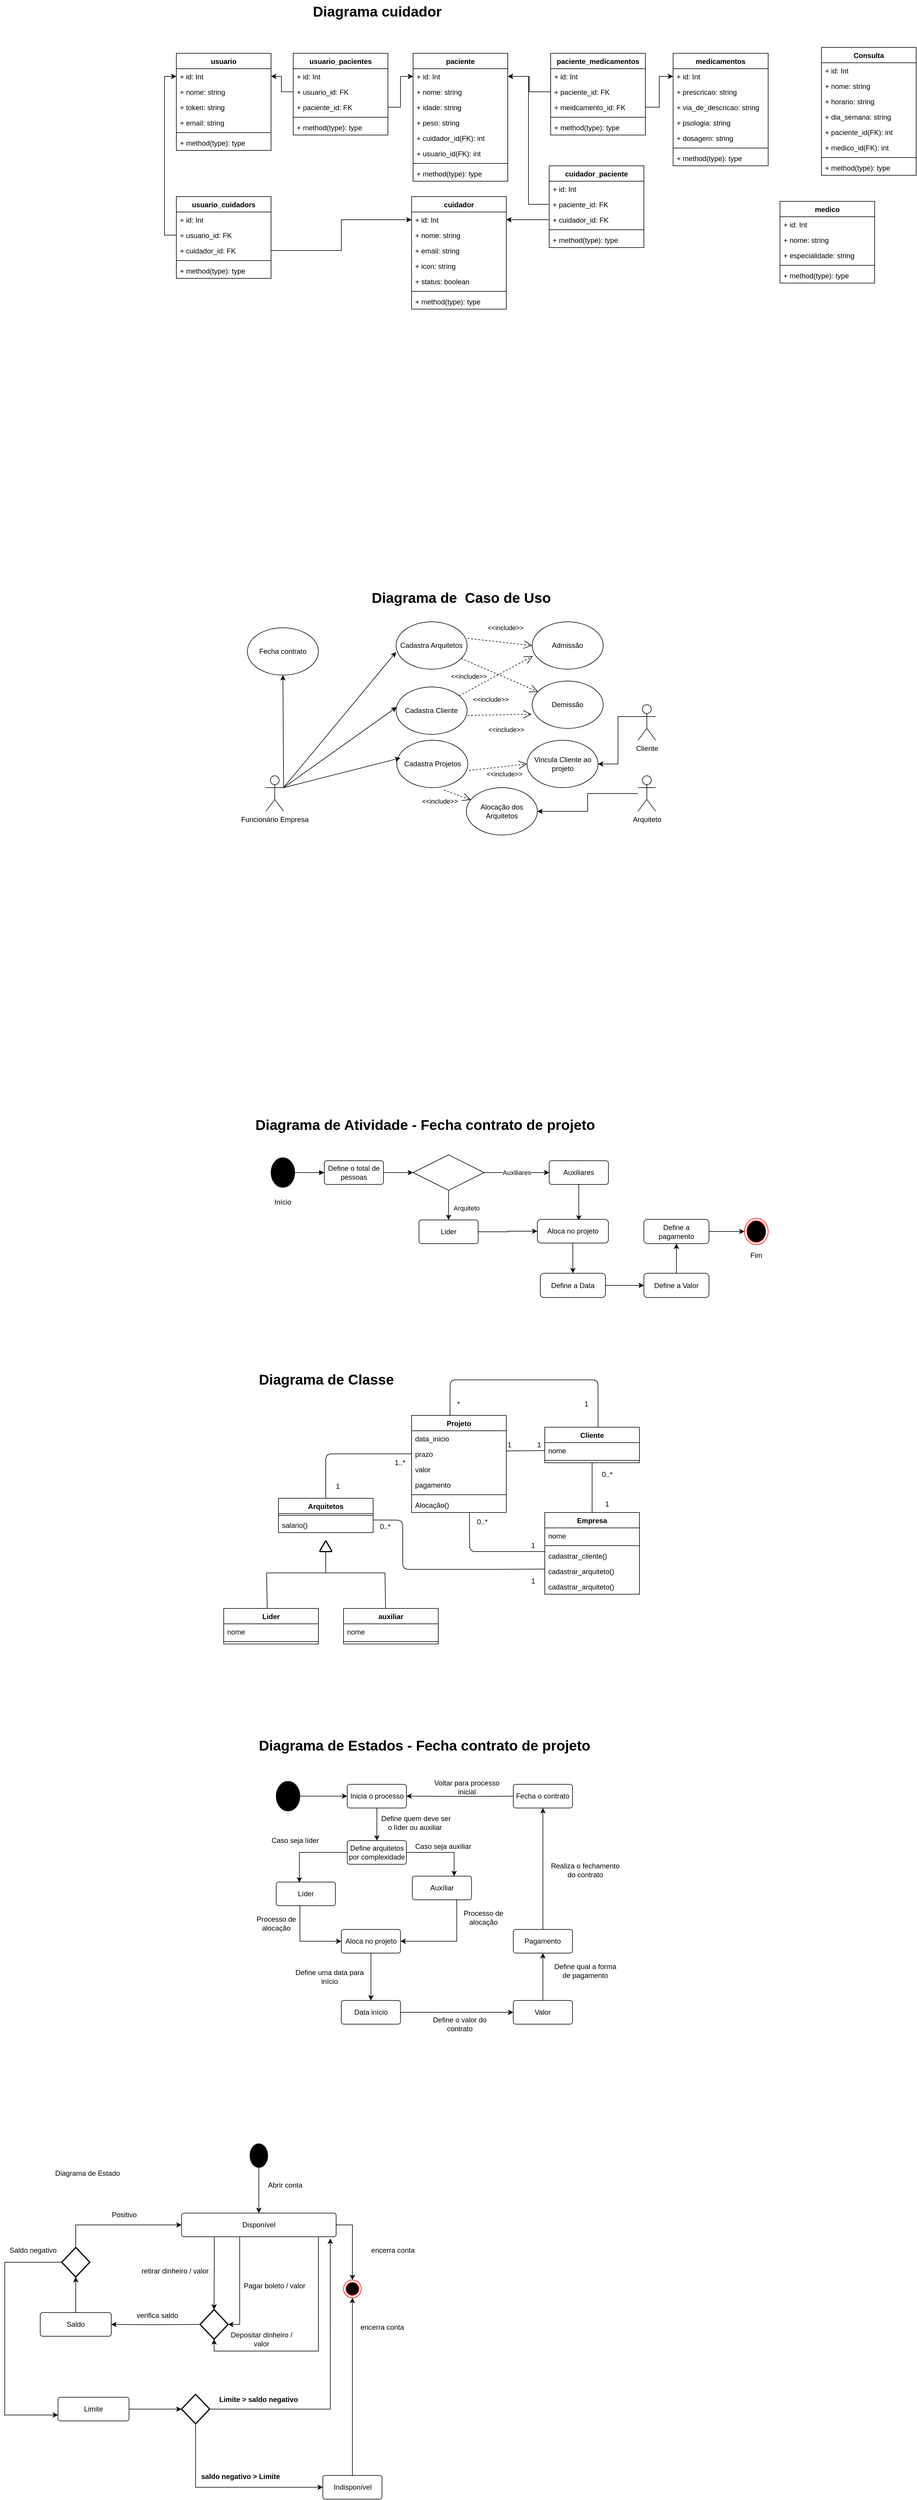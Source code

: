 <mxfile version="13.8.1" type="github">
  <diagram id="7yfuaPFkPIxmF3ERDpuB" name="Page-1">
    <mxGraphModel dx="1805" dy="1663" grid="1" gridSize="10" guides="1" tooltips="1" connect="1" arrows="1" fold="1" page="1" pageScale="1" pageWidth="827" pageHeight="1169" math="0" shadow="0">
      <root>
        <mxCell id="0" />
        <mxCell id="1" parent="0" />
        <mxCell id="OQ-tgse1IF2DtPBvfUPW-3" value="Funcionário Empresa&lt;br&gt;" style="shape=umlActor;verticalLabelPosition=bottom;verticalAlign=top;html=1;outlineConnect=0;" parent="1" vertex="1">
          <mxGeometry x="111.25" y="220" width="30" height="60" as="geometry" />
        </mxCell>
        <mxCell id="YpTb2yDTS_H1-tRBZsGE-2" value="Cadastra Arquitetos" style="ellipse;whiteSpace=wrap;html=1;" parent="1" vertex="1">
          <mxGeometry x="331.25" y="-40" width="120" height="80" as="geometry" />
        </mxCell>
        <mxCell id="nLzH2ek33vE7qJnSyAT2-4" value="Cadastra Cliente" style="ellipse;whiteSpace=wrap;html=1;" parent="1" vertex="1">
          <mxGeometry x="331.25" y="70" width="120" height="80" as="geometry" />
        </mxCell>
        <mxCell id="nLzH2ek33vE7qJnSyAT2-5" value="" style="endArrow=classic;html=1;exitX=1;exitY=0.333;exitDx=0;exitDy=0;exitPerimeter=0;entryX=0.008;entryY=0.425;entryDx=0;entryDy=0;entryPerimeter=0;" parent="1" source="OQ-tgse1IF2DtPBvfUPW-3" target="nLzH2ek33vE7qJnSyAT2-4" edge="1">
          <mxGeometry width="50" height="50" relative="1" as="geometry">
            <mxPoint x="381.25" y="330" as="sourcePoint" />
            <mxPoint x="431.25" y="280" as="targetPoint" />
          </mxGeometry>
        </mxCell>
        <mxCell id="nLzH2ek33vE7qJnSyAT2-6" value="Cadastra Projetos" style="ellipse;whiteSpace=wrap;html=1;" parent="1" vertex="1">
          <mxGeometry x="332.5" y="160" width="120" height="80" as="geometry" />
        </mxCell>
        <mxCell id="BsANQgFrOGwPwV-zjlsd-1" value="" style="endArrow=classic;html=1;entryX=0.05;entryY=0.375;entryDx=0;entryDy=0;entryPerimeter=0;" parent="1" target="nLzH2ek33vE7qJnSyAT2-6" edge="1">
          <mxGeometry width="50" height="50" relative="1" as="geometry">
            <mxPoint x="141.25" y="240" as="sourcePoint" />
            <mxPoint x="316.21" y="244" as="targetPoint" />
          </mxGeometry>
        </mxCell>
        <mxCell id="BsANQgFrOGwPwV-zjlsd-2" value="" style="endArrow=classic;html=1;entryX=0;entryY=0.638;entryDx=0;entryDy=0;entryPerimeter=0;" parent="1" target="YpTb2yDTS_H1-tRBZsGE-2" edge="1">
          <mxGeometry width="50" height="50" relative="1" as="geometry">
            <mxPoint x="141.25" y="240" as="sourcePoint" />
            <mxPoint x="431.25" y="280" as="targetPoint" />
          </mxGeometry>
        </mxCell>
        <mxCell id="BsANQgFrOGwPwV-zjlsd-3" value="Fecha contrato" style="ellipse;whiteSpace=wrap;html=1;" parent="1" vertex="1">
          <mxGeometry x="80" y="-30" width="120" height="80" as="geometry" />
        </mxCell>
        <mxCell id="BsANQgFrOGwPwV-zjlsd-4" value="" style="endArrow=classic;html=1;entryX=0.5;entryY=1;entryDx=0;entryDy=0;" parent="1" target="BsANQgFrOGwPwV-zjlsd-3" edge="1">
          <mxGeometry width="50" height="50" relative="1" as="geometry">
            <mxPoint x="141.25" y="240" as="sourcePoint" />
            <mxPoint x="431.25" y="340" as="targetPoint" />
          </mxGeometry>
        </mxCell>
        <mxCell id="BsANQgFrOGwPwV-zjlsd-6" value="Alocação dos Arquitetos" style="ellipse;whiteSpace=wrap;html=1;" parent="1" vertex="1">
          <mxGeometry x="450" y="240" width="120" height="80" as="geometry" />
        </mxCell>
        <mxCell id="BsANQgFrOGwPwV-zjlsd-9" value="Vincula Cliente ao projeto" style="ellipse;whiteSpace=wrap;html=1;" parent="1" vertex="1">
          <mxGeometry x="552.5" y="160" width="120" height="80" as="geometry" />
        </mxCell>
        <mxCell id="BsANQgFrOGwPwV-zjlsd-17" value="&amp;lt;&amp;lt;include&amp;gt;&amp;gt;" style="endArrow=open;endSize=12;dashed=1;html=1;exitX=1.017;exitY=0.638;exitDx=0;exitDy=0;exitPerimeter=0;entryX=0;entryY=0.5;entryDx=0;entryDy=0;" parent="1" source="nLzH2ek33vE7qJnSyAT2-6" target="BsANQgFrOGwPwV-zjlsd-9" edge="1">
          <mxGeometry x="0.186" y="-13" width="160" relative="1" as="geometry">
            <mxPoint x="361.25" y="220" as="sourcePoint" />
            <mxPoint x="581.25" y="240" as="targetPoint" />
            <mxPoint as="offset" />
          </mxGeometry>
        </mxCell>
        <mxCell id="BsANQgFrOGwPwV-zjlsd-18" value="Admissão" style="ellipse;whiteSpace=wrap;html=1;" parent="1" vertex="1">
          <mxGeometry x="561.25" y="-40" width="120" height="80" as="geometry" />
        </mxCell>
        <mxCell id="BsANQgFrOGwPwV-zjlsd-19" value="Demissão" style="ellipse;whiteSpace=wrap;html=1;" parent="1" vertex="1">
          <mxGeometry x="561.25" y="60" width="120" height="80" as="geometry" />
        </mxCell>
        <mxCell id="BsANQgFrOGwPwV-zjlsd-20" value="&amp;lt;&amp;lt;include&amp;gt;&amp;gt;" style="endArrow=open;endSize=12;dashed=1;html=1;exitX=1.008;exitY=0.6;exitDx=0;exitDy=0;exitPerimeter=0;entryX=-0.008;entryY=0.7;entryDx=0;entryDy=0;entryPerimeter=0;" parent="1" source="nLzH2ek33vE7qJnSyAT2-4" target="BsANQgFrOGwPwV-zjlsd-19" edge="1">
          <mxGeometry x="0.183" y="-26" width="160" relative="1" as="geometry">
            <mxPoint x="463.29" y="271.04" as="sourcePoint" />
            <mxPoint x="551.25" y="120" as="targetPoint" />
            <mxPoint y="-1" as="offset" />
          </mxGeometry>
        </mxCell>
        <mxCell id="BsANQgFrOGwPwV-zjlsd-22" value="&amp;lt;&amp;lt;include&amp;gt;&amp;gt;" style="endArrow=open;endSize=12;dashed=1;html=1;exitX=1.008;exitY=0.35;exitDx=0;exitDy=0;exitPerimeter=0;entryX=0;entryY=0.5;entryDx=0;entryDy=0;" parent="1" source="YpTb2yDTS_H1-tRBZsGE-2" target="BsANQgFrOGwPwV-zjlsd-18" edge="1">
          <mxGeometry x="0.118" y="25" width="160" relative="1" as="geometry">
            <mxPoint x="462.21" y="148" as="sourcePoint" />
            <mxPoint x="570.29" y="126" as="targetPoint" />
            <mxPoint as="offset" />
          </mxGeometry>
        </mxCell>
        <mxCell id="BsANQgFrOGwPwV-zjlsd-23" value="&amp;lt;&amp;lt;include&amp;gt;&amp;gt;" style="endArrow=open;endSize=12;dashed=1;html=1;entryX=0.008;entryY=0.725;entryDx=0;entryDy=0;entryPerimeter=0;" parent="1" source="nLzH2ek33vE7qJnSyAT2-4" target="BsANQgFrOGwPwV-zjlsd-18" edge="1">
          <mxGeometry x="-0.374" y="-31" width="160" relative="1" as="geometry">
            <mxPoint x="462.21" y="148" as="sourcePoint" />
            <mxPoint x="570.29" y="126" as="targetPoint" />
            <mxPoint as="offset" />
          </mxGeometry>
        </mxCell>
        <mxCell id="BsANQgFrOGwPwV-zjlsd-24" value="&amp;lt;&amp;lt;include&amp;gt;&amp;gt;" style="endArrow=open;endSize=12;dashed=1;html=1;" parent="1" source="YpTb2yDTS_H1-tRBZsGE-2" target="BsANQgFrOGwPwV-zjlsd-19" edge="1">
          <mxGeometry x="-0.666" y="-23" width="160" relative="1" as="geometry">
            <mxPoint x="452.21" y="-2" as="sourcePoint" />
            <mxPoint x="571.25" y="10" as="targetPoint" />
            <mxPoint as="offset" />
          </mxGeometry>
        </mxCell>
        <mxCell id="Zmke27qp80-n7V2kaBV9-1" value="usuario" style="swimlane;fontStyle=1;align=center;verticalAlign=top;childLayout=stackLayout;horizontal=1;startSize=26;horizontalStack=0;resizeParent=1;resizeParentMax=0;resizeLast=0;collapsible=1;marginBottom=0;" parent="1" vertex="1">
          <mxGeometry x="-40" y="-1000" width="160" height="164" as="geometry" />
        </mxCell>
        <mxCell id="Zmke27qp80-n7V2kaBV9-2" value="+ id: Int" style="text;strokeColor=none;fillColor=none;align=left;verticalAlign=top;spacingLeft=4;spacingRight=4;overflow=hidden;rotatable=0;points=[[0,0.5],[1,0.5]];portConstraint=eastwest;" parent="Zmke27qp80-n7V2kaBV9-1" vertex="1">
          <mxGeometry y="26" width="160" height="26" as="geometry" />
        </mxCell>
        <mxCell id="Zmke27qp80-n7V2kaBV9-6" value="+ nome: string" style="text;strokeColor=none;fillColor=none;align=left;verticalAlign=top;spacingLeft=4;spacingRight=4;overflow=hidden;rotatable=0;points=[[0,0.5],[1,0.5]];portConstraint=eastwest;" parent="Zmke27qp80-n7V2kaBV9-1" vertex="1">
          <mxGeometry y="52" width="160" height="26" as="geometry" />
        </mxCell>
        <mxCell id="Zmke27qp80-n7V2kaBV9-8" value="+ token: string" style="text;strokeColor=none;fillColor=none;align=left;verticalAlign=top;spacingLeft=4;spacingRight=4;overflow=hidden;rotatable=0;points=[[0,0.5],[1,0.5]];portConstraint=eastwest;" parent="Zmke27qp80-n7V2kaBV9-1" vertex="1">
          <mxGeometry y="78" width="160" height="26" as="geometry" />
        </mxCell>
        <mxCell id="upG73qGT7Yx4lrZWbMAd-1" value="+ email: string" style="text;strokeColor=none;fillColor=none;align=left;verticalAlign=top;spacingLeft=4;spacingRight=4;overflow=hidden;rotatable=0;points=[[0,0.5],[1,0.5]];portConstraint=eastwest;" parent="Zmke27qp80-n7V2kaBV9-1" vertex="1">
          <mxGeometry y="104" width="160" height="26" as="geometry" />
        </mxCell>
        <mxCell id="Zmke27qp80-n7V2kaBV9-3" value="" style="line;strokeWidth=1;fillColor=none;align=left;verticalAlign=middle;spacingTop=-1;spacingLeft=3;spacingRight=3;rotatable=0;labelPosition=right;points=[];portConstraint=eastwest;" parent="Zmke27qp80-n7V2kaBV9-1" vertex="1">
          <mxGeometry y="130" width="160" height="8" as="geometry" />
        </mxCell>
        <mxCell id="Zmke27qp80-n7V2kaBV9-4" value="+ method(type): type" style="text;strokeColor=none;fillColor=none;align=left;verticalAlign=top;spacingLeft=4;spacingRight=4;overflow=hidden;rotatable=0;points=[[0,0.5],[1,0.5]];portConstraint=eastwest;" parent="Zmke27qp80-n7V2kaBV9-1" vertex="1">
          <mxGeometry y="138" width="160" height="26" as="geometry" />
        </mxCell>
        <mxCell id="c4MDpF6psAC43s6zEpXG-33" value="usuario_pacientes&#xa;&#xa;" style="swimlane;fontStyle=1;align=center;verticalAlign=top;childLayout=stackLayout;horizontal=1;startSize=26;horizontalStack=0;resizeParent=1;resizeParentMax=0;resizeLast=0;collapsible=1;marginBottom=0;" parent="1" vertex="1">
          <mxGeometry x="157.5" y="-1000" width="160" height="138" as="geometry" />
        </mxCell>
        <mxCell id="c4MDpF6psAC43s6zEpXG-34" value="+ id: Int" style="text;strokeColor=none;fillColor=none;align=left;verticalAlign=top;spacingLeft=4;spacingRight=4;overflow=hidden;rotatable=0;points=[[0,0.5],[1,0.5]];portConstraint=eastwest;" parent="c4MDpF6psAC43s6zEpXG-33" vertex="1">
          <mxGeometry y="26" width="160" height="26" as="geometry" />
        </mxCell>
        <mxCell id="c4MDpF6psAC43s6zEpXG-36" value="+ usuario_id: FK" style="text;strokeColor=none;fillColor=none;align=left;verticalAlign=top;spacingLeft=4;spacingRight=4;overflow=hidden;rotatable=0;points=[[0,0.5],[1,0.5]];portConstraint=eastwest;" parent="c4MDpF6psAC43s6zEpXG-33" vertex="1">
          <mxGeometry y="52" width="160" height="26" as="geometry" />
        </mxCell>
        <mxCell id="c4MDpF6psAC43s6zEpXG-35" value="+ paciente_id: FK" style="text;strokeColor=none;fillColor=none;align=left;verticalAlign=top;spacingLeft=4;spacingRight=4;overflow=hidden;rotatable=0;points=[[0,0.5],[1,0.5]];portConstraint=eastwest;" parent="c4MDpF6psAC43s6zEpXG-33" vertex="1">
          <mxGeometry y="78" width="160" height="26" as="geometry" />
        </mxCell>
        <mxCell id="c4MDpF6psAC43s6zEpXG-37" value="" style="line;strokeWidth=1;fillColor=none;align=left;verticalAlign=middle;spacingTop=-1;spacingLeft=3;spacingRight=3;rotatable=0;labelPosition=right;points=[];portConstraint=eastwest;" parent="c4MDpF6psAC43s6zEpXG-33" vertex="1">
          <mxGeometry y="104" width="160" height="8" as="geometry" />
        </mxCell>
        <mxCell id="c4MDpF6psAC43s6zEpXG-38" value="+ method(type): type" style="text;strokeColor=none;fillColor=none;align=left;verticalAlign=top;spacingLeft=4;spacingRight=4;overflow=hidden;rotatable=0;points=[[0,0.5],[1,0.5]];portConstraint=eastwest;" parent="c4MDpF6psAC43s6zEpXG-33" vertex="1">
          <mxGeometry y="112" width="160" height="26" as="geometry" />
        </mxCell>
        <mxCell id="Zmke27qp80-n7V2kaBV9-9" value="paciente" style="swimlane;fontStyle=1;align=center;verticalAlign=top;childLayout=stackLayout;horizontal=1;startSize=26;horizontalStack=0;resizeParent=1;resizeParentMax=0;resizeLast=0;collapsible=1;marginBottom=0;" parent="1" vertex="1">
          <mxGeometry x="360" y="-1000" width="160" height="216" as="geometry" />
        </mxCell>
        <mxCell id="Zmke27qp80-n7V2kaBV9-10" value="+ id: Int" style="text;strokeColor=none;fillColor=none;align=left;verticalAlign=top;spacingLeft=4;spacingRight=4;overflow=hidden;rotatable=0;points=[[0,0.5],[1,0.5]];portConstraint=eastwest;" parent="Zmke27qp80-n7V2kaBV9-9" vertex="1">
          <mxGeometry y="26" width="160" height="26" as="geometry" />
        </mxCell>
        <mxCell id="Zmke27qp80-n7V2kaBV9-11" value="+ nome: string" style="text;strokeColor=none;fillColor=none;align=left;verticalAlign=top;spacingLeft=4;spacingRight=4;overflow=hidden;rotatable=0;points=[[0,0.5],[1,0.5]];portConstraint=eastwest;" parent="Zmke27qp80-n7V2kaBV9-9" vertex="1">
          <mxGeometry y="52" width="160" height="26" as="geometry" />
        </mxCell>
        <mxCell id="Zmke27qp80-n7V2kaBV9-12" value="+ idade: string" style="text;strokeColor=none;fillColor=none;align=left;verticalAlign=top;spacingLeft=4;spacingRight=4;overflow=hidden;rotatable=0;points=[[0,0.5],[1,0.5]];portConstraint=eastwest;" parent="Zmke27qp80-n7V2kaBV9-9" vertex="1">
          <mxGeometry y="78" width="160" height="26" as="geometry" />
        </mxCell>
        <mxCell id="Zmke27qp80-n7V2kaBV9-28" value="+ peso: string" style="text;strokeColor=none;fillColor=none;align=left;verticalAlign=top;spacingLeft=4;spacingRight=4;overflow=hidden;rotatable=0;points=[[0,0.5],[1,0.5]];portConstraint=eastwest;" parent="Zmke27qp80-n7V2kaBV9-9" vertex="1">
          <mxGeometry y="104" width="160" height="26" as="geometry" />
        </mxCell>
        <mxCell id="c4MDpF6psAC43s6zEpXG-1" value="+ cuidador_id(FK): int" style="text;strokeColor=none;fillColor=none;align=left;verticalAlign=top;spacingLeft=4;spacingRight=4;overflow=hidden;rotatable=0;points=[[0,0.5],[1,0.5]];portConstraint=eastwest;" parent="Zmke27qp80-n7V2kaBV9-9" vertex="1">
          <mxGeometry y="130" width="160" height="26" as="geometry" />
        </mxCell>
        <mxCell id="Zmke27qp80-n7V2kaBV9-31" value="+ usuario_id(FK): int" style="text;strokeColor=none;fillColor=none;align=left;verticalAlign=top;spacingLeft=4;spacingRight=4;overflow=hidden;rotatable=0;points=[[0,0.5],[1,0.5]];portConstraint=eastwest;" parent="Zmke27qp80-n7V2kaBV9-9" vertex="1">
          <mxGeometry y="156" width="160" height="26" as="geometry" />
        </mxCell>
        <mxCell id="Zmke27qp80-n7V2kaBV9-13" value="" style="line;strokeWidth=1;fillColor=none;align=left;verticalAlign=middle;spacingTop=-1;spacingLeft=3;spacingRight=3;rotatable=0;labelPosition=right;points=[];portConstraint=eastwest;" parent="Zmke27qp80-n7V2kaBV9-9" vertex="1">
          <mxGeometry y="182" width="160" height="8" as="geometry" />
        </mxCell>
        <mxCell id="Zmke27qp80-n7V2kaBV9-14" value="+ method(type): type" style="text;strokeColor=none;fillColor=none;align=left;verticalAlign=top;spacingLeft=4;spacingRight=4;overflow=hidden;rotatable=0;points=[[0,0.5],[1,0.5]];portConstraint=eastwest;" parent="Zmke27qp80-n7V2kaBV9-9" vertex="1">
          <mxGeometry y="190" width="160" height="26" as="geometry" />
        </mxCell>
        <mxCell id="Zmke27qp80-n7V2kaBV9-15" value="Consulta" style="swimlane;fontStyle=1;align=center;verticalAlign=top;childLayout=stackLayout;horizontal=1;startSize=26;horizontalStack=0;resizeParent=1;resizeParentMax=0;resizeLast=0;collapsible=1;marginBottom=0;" parent="1" vertex="1">
          <mxGeometry x="1050" y="-1010" width="160" height="216" as="geometry" />
        </mxCell>
        <mxCell id="Zmke27qp80-n7V2kaBV9-16" value="+ id: Int" style="text;strokeColor=none;fillColor=none;align=left;verticalAlign=top;spacingLeft=4;spacingRight=4;overflow=hidden;rotatable=0;points=[[0,0.5],[1,0.5]];portConstraint=eastwest;" parent="Zmke27qp80-n7V2kaBV9-15" vertex="1">
          <mxGeometry y="26" width="160" height="26" as="geometry" />
        </mxCell>
        <mxCell id="Zmke27qp80-n7V2kaBV9-17" value="+ nome: string" style="text;strokeColor=none;fillColor=none;align=left;verticalAlign=top;spacingLeft=4;spacingRight=4;overflow=hidden;rotatable=0;points=[[0,0.5],[1,0.5]];portConstraint=eastwest;" parent="Zmke27qp80-n7V2kaBV9-15" vertex="1">
          <mxGeometry y="52" width="160" height="26" as="geometry" />
        </mxCell>
        <mxCell id="Zmke27qp80-n7V2kaBV9-29" value="+ horario: string" style="text;strokeColor=none;fillColor=none;align=left;verticalAlign=top;spacingLeft=4;spacingRight=4;overflow=hidden;rotatable=0;points=[[0,0.5],[1,0.5]];portConstraint=eastwest;" parent="Zmke27qp80-n7V2kaBV9-15" vertex="1">
          <mxGeometry y="78" width="160" height="26" as="geometry" />
        </mxCell>
        <mxCell id="Zmke27qp80-n7V2kaBV9-18" value="+ dia_semana: string" style="text;strokeColor=none;fillColor=none;align=left;verticalAlign=top;spacingLeft=4;spacingRight=4;overflow=hidden;rotatable=0;points=[[0,0.5],[1,0.5]];portConstraint=eastwest;" parent="Zmke27qp80-n7V2kaBV9-15" vertex="1">
          <mxGeometry y="104" width="160" height="26" as="geometry" />
        </mxCell>
        <mxCell id="Zmke27qp80-n7V2kaBV9-41" value="+ paciente_id(FK): int" style="text;strokeColor=none;fillColor=none;align=left;verticalAlign=top;spacingLeft=4;spacingRight=4;overflow=hidden;rotatable=0;points=[[0,0.5],[1,0.5]];portConstraint=eastwest;" parent="Zmke27qp80-n7V2kaBV9-15" vertex="1">
          <mxGeometry y="130" width="160" height="26" as="geometry" />
        </mxCell>
        <mxCell id="Zmke27qp80-n7V2kaBV9-42" value="+ medico_id(FK): int" style="text;strokeColor=none;fillColor=none;align=left;verticalAlign=top;spacingLeft=4;spacingRight=4;overflow=hidden;rotatable=0;points=[[0,0.5],[1,0.5]];portConstraint=eastwest;" parent="Zmke27qp80-n7V2kaBV9-15" vertex="1">
          <mxGeometry y="156" width="160" height="26" as="geometry" />
        </mxCell>
        <mxCell id="Zmke27qp80-n7V2kaBV9-19" value="" style="line;strokeWidth=1;fillColor=none;align=left;verticalAlign=middle;spacingTop=-1;spacingLeft=3;spacingRight=3;rotatable=0;labelPosition=right;points=[];portConstraint=eastwest;" parent="Zmke27qp80-n7V2kaBV9-15" vertex="1">
          <mxGeometry y="182" width="160" height="8" as="geometry" />
        </mxCell>
        <mxCell id="Zmke27qp80-n7V2kaBV9-20" value="+ method(type): type" style="text;strokeColor=none;fillColor=none;align=left;verticalAlign=top;spacingLeft=4;spacingRight=4;overflow=hidden;rotatable=0;points=[[0,0.5],[1,0.5]];portConstraint=eastwest;" parent="Zmke27qp80-n7V2kaBV9-15" vertex="1">
          <mxGeometry y="190" width="160" height="26" as="geometry" />
        </mxCell>
        <mxCell id="61xOX5XvbNyRCr6D45jo-10" value="cuidador_paciente&#xa;" style="swimlane;fontStyle=1;align=center;verticalAlign=top;childLayout=stackLayout;horizontal=1;startSize=26;horizontalStack=0;resizeParent=1;resizeParentMax=0;resizeLast=0;collapsible=1;marginBottom=0;" parent="1" vertex="1">
          <mxGeometry x="590" y="-810" width="160" height="138" as="geometry" />
        </mxCell>
        <mxCell id="61xOX5XvbNyRCr6D45jo-11" value="+ id: Int" style="text;strokeColor=none;fillColor=none;align=left;verticalAlign=top;spacingLeft=4;spacingRight=4;overflow=hidden;rotatable=0;points=[[0,0.5],[1,0.5]];portConstraint=eastwest;" parent="61xOX5XvbNyRCr6D45jo-10" vertex="1">
          <mxGeometry y="26" width="160" height="26" as="geometry" />
        </mxCell>
        <mxCell id="61xOX5XvbNyRCr6D45jo-12" value="+ paciente_id: FK" style="text;strokeColor=none;fillColor=none;align=left;verticalAlign=top;spacingLeft=4;spacingRight=4;overflow=hidden;rotatable=0;points=[[0,0.5],[1,0.5]];portConstraint=eastwest;" parent="61xOX5XvbNyRCr6D45jo-10" vertex="1">
          <mxGeometry y="52" width="160" height="26" as="geometry" />
        </mxCell>
        <mxCell id="61xOX5XvbNyRCr6D45jo-13" value="+ cuidador_id: FK" style="text;strokeColor=none;fillColor=none;align=left;verticalAlign=top;spacingLeft=4;spacingRight=4;overflow=hidden;rotatable=0;points=[[0,0.5],[1,0.5]];portConstraint=eastwest;" parent="61xOX5XvbNyRCr6D45jo-10" vertex="1">
          <mxGeometry y="78" width="160" height="26" as="geometry" />
        </mxCell>
        <mxCell id="61xOX5XvbNyRCr6D45jo-14" value="" style="line;strokeWidth=1;fillColor=none;align=left;verticalAlign=middle;spacingTop=-1;spacingLeft=3;spacingRight=3;rotatable=0;labelPosition=right;points=[];portConstraint=eastwest;" parent="61xOX5XvbNyRCr6D45jo-10" vertex="1">
          <mxGeometry y="104" width="160" height="8" as="geometry" />
        </mxCell>
        <mxCell id="61xOX5XvbNyRCr6D45jo-15" value="+ method(type): type" style="text;strokeColor=none;fillColor=none;align=left;verticalAlign=top;spacingLeft=4;spacingRight=4;overflow=hidden;rotatable=0;points=[[0,0.5],[1,0.5]];portConstraint=eastwest;" parent="61xOX5XvbNyRCr6D45jo-10" vertex="1">
          <mxGeometry y="112" width="160" height="26" as="geometry" />
        </mxCell>
        <mxCell id="c4MDpF6psAC43s6zEpXG-13" value="paciente_medicamentos&#xa;" style="swimlane;fontStyle=1;align=center;verticalAlign=top;childLayout=stackLayout;horizontal=1;startSize=26;horizontalStack=0;resizeParent=1;resizeParentMax=0;resizeLast=0;collapsible=1;marginBottom=0;" parent="1" vertex="1">
          <mxGeometry x="592.5" y="-1000" width="160" height="138" as="geometry" />
        </mxCell>
        <mxCell id="c4MDpF6psAC43s6zEpXG-14" value="+ id: Int" style="text;strokeColor=none;fillColor=none;align=left;verticalAlign=top;spacingLeft=4;spacingRight=4;overflow=hidden;rotatable=0;points=[[0,0.5],[1,0.5]];portConstraint=eastwest;" parent="c4MDpF6psAC43s6zEpXG-13" vertex="1">
          <mxGeometry y="26" width="160" height="26" as="geometry" />
        </mxCell>
        <mxCell id="c4MDpF6psAC43s6zEpXG-15" value="+ paciente_id: FK" style="text;strokeColor=none;fillColor=none;align=left;verticalAlign=top;spacingLeft=4;spacingRight=4;overflow=hidden;rotatable=0;points=[[0,0.5],[1,0.5]];portConstraint=eastwest;" parent="c4MDpF6psAC43s6zEpXG-13" vertex="1">
          <mxGeometry y="52" width="160" height="26" as="geometry" />
        </mxCell>
        <mxCell id="c4MDpF6psAC43s6zEpXG-16" value="+ meidcamento_id: FK" style="text;strokeColor=none;fillColor=none;align=left;verticalAlign=top;spacingLeft=4;spacingRight=4;overflow=hidden;rotatable=0;points=[[0,0.5],[1,0.5]];portConstraint=eastwest;" parent="c4MDpF6psAC43s6zEpXG-13" vertex="1">
          <mxGeometry y="78" width="160" height="26" as="geometry" />
        </mxCell>
        <mxCell id="c4MDpF6psAC43s6zEpXG-17" value="" style="line;strokeWidth=1;fillColor=none;align=left;verticalAlign=middle;spacingTop=-1;spacingLeft=3;spacingRight=3;rotatable=0;labelPosition=right;points=[];portConstraint=eastwest;" parent="c4MDpF6psAC43s6zEpXG-13" vertex="1">
          <mxGeometry y="104" width="160" height="8" as="geometry" />
        </mxCell>
        <mxCell id="c4MDpF6psAC43s6zEpXG-18" value="+ method(type): type" style="text;strokeColor=none;fillColor=none;align=left;verticalAlign=top;spacingLeft=4;spacingRight=4;overflow=hidden;rotatable=0;points=[[0,0.5],[1,0.5]];portConstraint=eastwest;" parent="c4MDpF6psAC43s6zEpXG-13" vertex="1">
          <mxGeometry y="112" width="160" height="26" as="geometry" />
        </mxCell>
        <mxCell id="2VzlAIsML0tuuIw_F1Kv-1" value="medicamentos&#xa;" style="swimlane;fontStyle=1;align=center;verticalAlign=top;childLayout=stackLayout;horizontal=1;startSize=26;horizontalStack=0;resizeParent=1;resizeParentMax=0;resizeLast=0;collapsible=1;marginBottom=0;" parent="1" vertex="1">
          <mxGeometry x="799.34" y="-1000" width="160.66" height="190" as="geometry" />
        </mxCell>
        <mxCell id="2VzlAIsML0tuuIw_F1Kv-2" value="+ id: Int" style="text;strokeColor=none;fillColor=none;align=left;verticalAlign=top;spacingLeft=4;spacingRight=4;overflow=hidden;rotatable=0;points=[[0,0.5],[1,0.5]];portConstraint=eastwest;" parent="2VzlAIsML0tuuIw_F1Kv-1" vertex="1">
          <mxGeometry y="26" width="160.66" height="26" as="geometry" />
        </mxCell>
        <mxCell id="2VzlAIsML0tuuIw_F1Kv-3" value="+ prescricao: string" style="text;strokeColor=none;fillColor=none;align=left;verticalAlign=top;spacingLeft=4;spacingRight=4;overflow=hidden;rotatable=0;points=[[0,0.5],[1,0.5]];portConstraint=eastwest;" parent="2VzlAIsML0tuuIw_F1Kv-1" vertex="1">
          <mxGeometry y="52" width="160.66" height="26" as="geometry" />
        </mxCell>
        <mxCell id="2VzlAIsML0tuuIw_F1Kv-4" value="+ via_de_descricao: string" style="text;strokeColor=none;fillColor=none;align=left;verticalAlign=top;spacingLeft=4;spacingRight=4;overflow=hidden;rotatable=0;points=[[0,0.5],[1,0.5]];portConstraint=eastwest;" parent="2VzlAIsML0tuuIw_F1Kv-1" vertex="1">
          <mxGeometry y="78" width="160.66" height="26" as="geometry" />
        </mxCell>
        <mxCell id="2VzlAIsML0tuuIw_F1Kv-5" value="+ psologia: string" style="text;strokeColor=none;fillColor=none;align=left;verticalAlign=top;spacingLeft=4;spacingRight=4;overflow=hidden;rotatable=0;points=[[0,0.5],[1,0.5]];portConstraint=eastwest;" parent="2VzlAIsML0tuuIw_F1Kv-1" vertex="1">
          <mxGeometry y="104" width="160.66" height="26" as="geometry" />
        </mxCell>
        <mxCell id="2VzlAIsML0tuuIw_F1Kv-9" value="+ dosagem: string" style="text;strokeColor=none;fillColor=none;align=left;verticalAlign=top;spacingLeft=4;spacingRight=4;overflow=hidden;rotatable=0;points=[[0,0.5],[1,0.5]];portConstraint=eastwest;" parent="2VzlAIsML0tuuIw_F1Kv-1" vertex="1">
          <mxGeometry y="130" width="160.66" height="26" as="geometry" />
        </mxCell>
        <mxCell id="2VzlAIsML0tuuIw_F1Kv-7" value="" style="line;strokeWidth=1;fillColor=none;align=left;verticalAlign=middle;spacingTop=-1;spacingLeft=3;spacingRight=3;rotatable=0;labelPosition=right;points=[];portConstraint=eastwest;" parent="2VzlAIsML0tuuIw_F1Kv-1" vertex="1">
          <mxGeometry y="156" width="160.66" height="8" as="geometry" />
        </mxCell>
        <mxCell id="2VzlAIsML0tuuIw_F1Kv-8" value="+ method(type): type" style="text;strokeColor=none;fillColor=none;align=left;verticalAlign=top;spacingLeft=4;spacingRight=4;overflow=hidden;rotatable=0;points=[[0,0.5],[1,0.5]];portConstraint=eastwest;" parent="2VzlAIsML0tuuIw_F1Kv-1" vertex="1">
          <mxGeometry y="164" width="160.66" height="26" as="geometry" />
        </mxCell>
        <mxCell id="8guNKXexJQ4U-WP37phq-1" value="" style="shape=mxgraph.bpmn.shape;html=1;verticalLabelPosition=bottom;labelBackgroundColor=#000;verticalAlign=top;align=center;perimeter=ellipsePerimeter;outlineConnect=0;outline=standard;symbol=general;strokeColor=#000;fillColor=#000000;" parent="1" vertex="1">
          <mxGeometry x="120" y="865" width="40" height="50" as="geometry" />
        </mxCell>
        <mxCell id="8guNKXexJQ4U-WP37phq-3" value="" style="endArrow=block;endFill=1;endSize=6;html=1;exitX=1;exitY=0.5;exitDx=0;exitDy=0;entryX=0;entryY=0.5;entryDx=0;entryDy=0;" parent="1" source="8guNKXexJQ4U-WP37phq-1" target="8guNKXexJQ4U-WP37phq-5" edge="1">
          <mxGeometry width="100" relative="1" as="geometry">
            <mxPoint x="340" y="870" as="sourcePoint" />
            <mxPoint x="240" y="905" as="targetPoint" />
          </mxGeometry>
        </mxCell>
        <mxCell id="8guNKXexJQ4U-WP37phq-4" value="" style="shape=rhombus;perimeter=rhombusPerimeter;whiteSpace=wrap;html=1;align=center;" parent="1" vertex="1">
          <mxGeometry x="360" y="860" width="120" height="60" as="geometry" />
        </mxCell>
        <mxCell id="8guNKXexJQ4U-WP37phq-5" value="Define o total de pessoas" style="rounded=1;arcSize=10;whiteSpace=wrap;html=1;align=center;" parent="1" vertex="1">
          <mxGeometry x="210" y="870" width="100" height="40" as="geometry" />
        </mxCell>
        <mxCell id="8guNKXexJQ4U-WP37phq-9" value="" style="endArrow=classic;html=1;entryX=0;entryY=0.5;entryDx=0;entryDy=0;exitX=1;exitY=0.5;exitDx=0;exitDy=0;" parent="1" source="8guNKXexJQ4U-WP37phq-5" target="8guNKXexJQ4U-WP37phq-4" edge="1">
          <mxGeometry relative="1" as="geometry">
            <mxPoint x="340" y="970" as="sourcePoint" />
            <mxPoint x="440" y="970" as="targetPoint" />
          </mxGeometry>
        </mxCell>
        <mxCell id="8guNKXexJQ4U-WP37phq-11" value="" style="endArrow=classic;html=1;exitX=0.5;exitY=1;exitDx=0;exitDy=0;" parent="1" source="8guNKXexJQ4U-WP37phq-4" target="8guNKXexJQ4U-WP37phq-16" edge="1">
          <mxGeometry relative="1" as="geometry">
            <mxPoint x="540" y="940" as="sourcePoint" />
            <mxPoint x="550" y="1040" as="targetPoint" />
          </mxGeometry>
        </mxCell>
        <mxCell id="8guNKXexJQ4U-WP37phq-12" value="Arquiteto" style="edgeLabel;resizable=0;html=1;align=center;verticalAlign=middle;" parent="8guNKXexJQ4U-WP37phq-11" connectable="0" vertex="1">
          <mxGeometry relative="1" as="geometry">
            <mxPoint x="30" y="5" as="offset" />
          </mxGeometry>
        </mxCell>
        <mxCell id="8guNKXexJQ4U-WP37phq-13" value="" style="endArrow=classic;html=1;exitX=1;exitY=0.5;exitDx=0;exitDy=0;entryX=0;entryY=0.5;entryDx=0;entryDy=0;" parent="1" source="8guNKXexJQ4U-WP37phq-4" target="8guNKXexJQ4U-WP37phq-15" edge="1">
          <mxGeometry relative="1" as="geometry">
            <mxPoint x="340" y="1030" as="sourcePoint" />
            <mxPoint x="700" y="900" as="targetPoint" />
          </mxGeometry>
        </mxCell>
        <mxCell id="8guNKXexJQ4U-WP37phq-14" value="Auxiliares" style="edgeLabel;resizable=0;html=1;align=center;verticalAlign=middle;" parent="8guNKXexJQ4U-WP37phq-13" connectable="0" vertex="1">
          <mxGeometry relative="1" as="geometry" />
        </mxCell>
        <mxCell id="8guNKXexJQ4U-WP37phq-17" style="edgeStyle=orthogonalEdgeStyle;rounded=0;orthogonalLoop=1;jettySize=auto;html=1;entryX=0.583;entryY=0.05;entryDx=0;entryDy=0;entryPerimeter=0;" parent="1" source="8guNKXexJQ4U-WP37phq-15" target="8guNKXexJQ4U-WP37phq-19" edge="1">
          <mxGeometry relative="1" as="geometry">
            <mxPoint x="750" y="1020" as="targetPoint" />
          </mxGeometry>
        </mxCell>
        <mxCell id="8guNKXexJQ4U-WP37phq-15" value="Auxiliares" style="rounded=1;arcSize=10;whiteSpace=wrap;html=1;align=center;" parent="1" vertex="1">
          <mxGeometry x="590" y="870" width="100" height="40" as="geometry" />
        </mxCell>
        <mxCell id="8guNKXexJQ4U-WP37phq-18" style="edgeStyle=orthogonalEdgeStyle;rounded=0;orthogonalLoop=1;jettySize=auto;html=1;" parent="1" source="8guNKXexJQ4U-WP37phq-16" target="8guNKXexJQ4U-WP37phq-19" edge="1">
          <mxGeometry relative="1" as="geometry">
            <mxPoint x="700" y="1060" as="targetPoint" />
          </mxGeometry>
        </mxCell>
        <mxCell id="c4MDpF6psAC43s6zEpXG-5" value="usuario_cuidadors&#xa;" style="swimlane;fontStyle=1;align=center;verticalAlign=top;childLayout=stackLayout;horizontal=1;startSize=26;horizontalStack=0;resizeParent=1;resizeParentMax=0;resizeLast=0;collapsible=1;marginBottom=0;" parent="1" vertex="1">
          <mxGeometry x="-40" y="-758" width="160" height="138" as="geometry" />
        </mxCell>
        <mxCell id="c4MDpF6psAC43s6zEpXG-6" value="+ id: Int" style="text;strokeColor=none;fillColor=none;align=left;verticalAlign=top;spacingLeft=4;spacingRight=4;overflow=hidden;rotatable=0;points=[[0,0.5],[1,0.5]];portConstraint=eastwest;" parent="c4MDpF6psAC43s6zEpXG-5" vertex="1">
          <mxGeometry y="26" width="160" height="26" as="geometry" />
        </mxCell>
        <mxCell id="c4MDpF6psAC43s6zEpXG-8" value="+ usuario_id: FK" style="text;strokeColor=none;fillColor=none;align=left;verticalAlign=top;spacingLeft=4;spacingRight=4;overflow=hidden;rotatable=0;points=[[0,0.5],[1,0.5]];portConstraint=eastwest;" parent="c4MDpF6psAC43s6zEpXG-5" vertex="1">
          <mxGeometry y="52" width="160" height="26" as="geometry" />
        </mxCell>
        <mxCell id="c4MDpF6psAC43s6zEpXG-7" value="+ cuidador_id: FK" style="text;strokeColor=none;fillColor=none;align=left;verticalAlign=top;spacingLeft=4;spacingRight=4;overflow=hidden;rotatable=0;points=[[0,0.5],[1,0.5]];portConstraint=eastwest;" parent="c4MDpF6psAC43s6zEpXG-5" vertex="1">
          <mxGeometry y="78" width="160" height="26" as="geometry" />
        </mxCell>
        <mxCell id="c4MDpF6psAC43s6zEpXG-9" value="" style="line;strokeWidth=1;fillColor=none;align=left;verticalAlign=middle;spacingTop=-1;spacingLeft=3;spacingRight=3;rotatable=0;labelPosition=right;points=[];portConstraint=eastwest;" parent="c4MDpF6psAC43s6zEpXG-5" vertex="1">
          <mxGeometry y="104" width="160" height="8" as="geometry" />
        </mxCell>
        <mxCell id="c4MDpF6psAC43s6zEpXG-10" value="+ method(type): type" style="text;strokeColor=none;fillColor=none;align=left;verticalAlign=top;spacingLeft=4;spacingRight=4;overflow=hidden;rotatable=0;points=[[0,0.5],[1,0.5]];portConstraint=eastwest;" parent="c4MDpF6psAC43s6zEpXG-5" vertex="1">
          <mxGeometry y="112" width="160" height="26" as="geometry" />
        </mxCell>
        <mxCell id="Zmke27qp80-n7V2kaBV9-21" value="cuidador" style="swimlane;fontStyle=1;align=center;verticalAlign=top;childLayout=stackLayout;horizontal=1;startSize=26;horizontalStack=0;resizeParent=1;resizeParentMax=0;resizeLast=0;collapsible=1;marginBottom=0;" parent="1" vertex="1">
          <mxGeometry x="357.5" y="-758" width="160" height="190" as="geometry" />
        </mxCell>
        <mxCell id="Zmke27qp80-n7V2kaBV9-22" value="+ id: Int" style="text;strokeColor=none;fillColor=none;align=left;verticalAlign=top;spacingLeft=4;spacingRight=4;overflow=hidden;rotatable=0;points=[[0,0.5],[1,0.5]];portConstraint=eastwest;" parent="Zmke27qp80-n7V2kaBV9-21" vertex="1">
          <mxGeometry y="26" width="160" height="26" as="geometry" />
        </mxCell>
        <mxCell id="Zmke27qp80-n7V2kaBV9-23" value="+ nome: string" style="text;strokeColor=none;fillColor=none;align=left;verticalAlign=top;spacingLeft=4;spacingRight=4;overflow=hidden;rotatable=0;points=[[0,0.5],[1,0.5]];portConstraint=eastwest;" parent="Zmke27qp80-n7V2kaBV9-21" vertex="1">
          <mxGeometry y="52" width="160" height="26" as="geometry" />
        </mxCell>
        <mxCell id="Zmke27qp80-n7V2kaBV9-27" value="+ email: string" style="text;strokeColor=none;fillColor=none;align=left;verticalAlign=top;spacingLeft=4;spacingRight=4;overflow=hidden;rotatable=0;points=[[0,0.5],[1,0.5]];portConstraint=eastwest;" parent="Zmke27qp80-n7V2kaBV9-21" vertex="1">
          <mxGeometry y="78" width="160" height="26" as="geometry" />
        </mxCell>
        <mxCell id="Zmke27qp80-n7V2kaBV9-46" value="+ icon: string" style="text;strokeColor=none;fillColor=none;align=left;verticalAlign=top;spacingLeft=4;spacingRight=4;overflow=hidden;rotatable=0;points=[[0,0.5],[1,0.5]];portConstraint=eastwest;" parent="Zmke27qp80-n7V2kaBV9-21" vertex="1">
          <mxGeometry y="104" width="160" height="26" as="geometry" />
        </mxCell>
        <mxCell id="Zmke27qp80-n7V2kaBV9-47" value="+ status: boolean" style="text;strokeColor=none;fillColor=none;align=left;verticalAlign=top;spacingLeft=4;spacingRight=4;overflow=hidden;rotatable=0;points=[[0,0.5],[1,0.5]];portConstraint=eastwest;" parent="Zmke27qp80-n7V2kaBV9-21" vertex="1">
          <mxGeometry y="130" width="160" height="26" as="geometry" />
        </mxCell>
        <mxCell id="Zmke27qp80-n7V2kaBV9-25" value="" style="line;strokeWidth=1;fillColor=none;align=left;verticalAlign=middle;spacingTop=-1;spacingLeft=3;spacingRight=3;rotatable=0;labelPosition=right;points=[];portConstraint=eastwest;" parent="Zmke27qp80-n7V2kaBV9-21" vertex="1">
          <mxGeometry y="156" width="160" height="8" as="geometry" />
        </mxCell>
        <mxCell id="Zmke27qp80-n7V2kaBV9-26" value="+ method(type): type" style="text;strokeColor=none;fillColor=none;align=left;verticalAlign=top;spacingLeft=4;spacingRight=4;overflow=hidden;rotatable=0;points=[[0,0.5],[1,0.5]];portConstraint=eastwest;" parent="Zmke27qp80-n7V2kaBV9-21" vertex="1">
          <mxGeometry y="164" width="160" height="26" as="geometry" />
        </mxCell>
        <mxCell id="Zmke27qp80-n7V2kaBV9-34" value="medico" style="swimlane;fontStyle=1;align=center;verticalAlign=top;childLayout=stackLayout;horizontal=1;startSize=26;horizontalStack=0;resizeParent=1;resizeParentMax=0;resizeLast=0;collapsible=1;marginBottom=0;" parent="1" vertex="1">
          <mxGeometry x="980" y="-750" width="160" height="138" as="geometry" />
        </mxCell>
        <mxCell id="Zmke27qp80-n7V2kaBV9-35" value="+ id: Int" style="text;strokeColor=none;fillColor=none;align=left;verticalAlign=top;spacingLeft=4;spacingRight=4;overflow=hidden;rotatable=0;points=[[0,0.5],[1,0.5]];portConstraint=eastwest;" parent="Zmke27qp80-n7V2kaBV9-34" vertex="1">
          <mxGeometry y="26" width="160" height="26" as="geometry" />
        </mxCell>
        <mxCell id="Zmke27qp80-n7V2kaBV9-36" value="+ nome: string" style="text;strokeColor=none;fillColor=none;align=left;verticalAlign=top;spacingLeft=4;spacingRight=4;overflow=hidden;rotatable=0;points=[[0,0.5],[1,0.5]];portConstraint=eastwest;" parent="Zmke27qp80-n7V2kaBV9-34" vertex="1">
          <mxGeometry y="52" width="160" height="26" as="geometry" />
        </mxCell>
        <mxCell id="Zmke27qp80-n7V2kaBV9-37" value="+ especialidade: string" style="text;strokeColor=none;fillColor=none;align=left;verticalAlign=top;spacingLeft=4;spacingRight=4;overflow=hidden;rotatable=0;points=[[0,0.5],[1,0.5]];portConstraint=eastwest;" parent="Zmke27qp80-n7V2kaBV9-34" vertex="1">
          <mxGeometry y="78" width="160" height="26" as="geometry" />
        </mxCell>
        <mxCell id="Zmke27qp80-n7V2kaBV9-39" value="" style="line;strokeWidth=1;fillColor=none;align=left;verticalAlign=middle;spacingTop=-1;spacingLeft=3;spacingRight=3;rotatable=0;labelPosition=right;points=[];portConstraint=eastwest;" parent="Zmke27qp80-n7V2kaBV9-34" vertex="1">
          <mxGeometry y="104" width="160" height="8" as="geometry" />
        </mxCell>
        <mxCell id="Zmke27qp80-n7V2kaBV9-40" value="+ method(type): type" style="text;strokeColor=none;fillColor=none;align=left;verticalAlign=top;spacingLeft=4;spacingRight=4;overflow=hidden;rotatable=0;points=[[0,0.5],[1,0.5]];portConstraint=eastwest;" parent="Zmke27qp80-n7V2kaBV9-34" vertex="1">
          <mxGeometry y="112" width="160" height="26" as="geometry" />
        </mxCell>
        <mxCell id="8guNKXexJQ4U-WP37phq-16" value="Lider" style="rounded=1;arcSize=10;whiteSpace=wrap;html=1;align=center;" parent="1" vertex="1">
          <mxGeometry x="370" y="970" width="100" height="40" as="geometry" />
        </mxCell>
        <mxCell id="8guNKXexJQ4U-WP37phq-21" style="edgeStyle=orthogonalEdgeStyle;rounded=0;orthogonalLoop=1;jettySize=auto;html=1;entryX=0.5;entryY=0;entryDx=0;entryDy=0;" parent="1" source="8guNKXexJQ4U-WP37phq-19" target="8guNKXexJQ4U-WP37phq-22" edge="1">
          <mxGeometry relative="1" as="geometry">
            <mxPoint x="630" y="1060" as="targetPoint" />
          </mxGeometry>
        </mxCell>
        <mxCell id="8guNKXexJQ4U-WP37phq-19" value="Aloca no projeto" style="rounded=1;whiteSpace=wrap;html=1;" parent="1" vertex="1">
          <mxGeometry x="570" y="969" width="120" height="40" as="geometry" />
        </mxCell>
        <mxCell id="8guNKXexJQ4U-WP37phq-24" style="edgeStyle=orthogonalEdgeStyle;rounded=0;orthogonalLoop=1;jettySize=auto;html=1;entryX=0;entryY=0.5;entryDx=0;entryDy=0;" parent="1" source="8guNKXexJQ4U-WP37phq-22" target="8guNKXexJQ4U-WP37phq-25" edge="1">
          <mxGeometry relative="1" as="geometry">
            <mxPoint x="740" y="1080.5" as="targetPoint" />
          </mxGeometry>
        </mxCell>
        <mxCell id="8guNKXexJQ4U-WP37phq-22" value="Define a Data" style="rounded=1;whiteSpace=wrap;html=1;" parent="1" vertex="1">
          <mxGeometry x="575" y="1060" width="110" height="41" as="geometry" />
        </mxCell>
        <mxCell id="8guNKXexJQ4U-WP37phq-27" value="" style="edgeStyle=orthogonalEdgeStyle;rounded=0;orthogonalLoop=1;jettySize=auto;html=1;" parent="1" source="8guNKXexJQ4U-WP37phq-25" target="8guNKXexJQ4U-WP37phq-26" edge="1">
          <mxGeometry relative="1" as="geometry" />
        </mxCell>
        <mxCell id="8guNKXexJQ4U-WP37phq-25" value="Define a Valor" style="rounded=1;whiteSpace=wrap;html=1;" parent="1" vertex="1">
          <mxGeometry x="750" y="1060" width="110" height="41" as="geometry" />
        </mxCell>
        <mxCell id="8guNKXexJQ4U-WP37phq-28" style="edgeStyle=orthogonalEdgeStyle;rounded=0;orthogonalLoop=1;jettySize=auto;html=1;entryX=0;entryY=0.5;entryDx=0;entryDy=0;" parent="1" source="8guNKXexJQ4U-WP37phq-26" target="8guNKXexJQ4U-WP37phq-29" edge="1">
          <mxGeometry relative="1" as="geometry">
            <mxPoint x="950" y="989.5" as="targetPoint" />
          </mxGeometry>
        </mxCell>
        <mxCell id="8guNKXexJQ4U-WP37phq-26" value="Define a pagamento" style="rounded=1;whiteSpace=wrap;html=1;" parent="1" vertex="1">
          <mxGeometry x="750" y="969" width="110" height="41" as="geometry" />
        </mxCell>
        <mxCell id="8guNKXexJQ4U-WP37phq-29" value="" style="ellipse;html=1;shape=endState;fillColor=#000000;strokeColor=#ff0000;" parent="1" vertex="1">
          <mxGeometry x="920" y="967.25" width="40" height="44.5" as="geometry" />
        </mxCell>
        <mxCell id="8guNKXexJQ4U-WP37phq-30" value="Início" style="text;html=1;strokeColor=none;fillColor=none;align=center;verticalAlign=middle;whiteSpace=wrap;rounded=0;" parent="1" vertex="1">
          <mxGeometry x="120" y="930" width="40" height="20" as="geometry" />
        </mxCell>
        <mxCell id="8guNKXexJQ4U-WP37phq-31" value="Fim" style="text;html=1;strokeColor=none;fillColor=none;align=center;verticalAlign=middle;whiteSpace=wrap;rounded=0;" parent="1" vertex="1">
          <mxGeometry x="920" y="1020" width="40" height="20" as="geometry" />
        </mxCell>
        <mxCell id="Xcf428lPId8a72EhN4wo-39" value="" style="endArrow=none;html=1;rounded=0;" parent="1" edge="1">
          <mxGeometry relative="1" as="geometry">
            <mxPoint x="112.5" y="1566" as="sourcePoint" />
            <mxPoint x="312.5" y="1566" as="targetPoint" />
          </mxGeometry>
        </mxCell>
        <mxCell id="Xcf428lPId8a72EhN4wo-40" value="" style="endArrow=none;html=1;rounded=0;exitX=0.444;exitY=0;exitDx=0;exitDy=0;exitPerimeter=0;" parent="1" edge="1">
          <mxGeometry relative="1" as="geometry">
            <mxPoint x="113.54" y="1626" as="sourcePoint" />
            <mxPoint x="112.5" y="1566" as="targetPoint" />
          </mxGeometry>
        </mxCell>
        <mxCell id="Xcf428lPId8a72EhN4wo-42" value="" style="endArrow=none;html=1;rounded=0;exitX=0.444;exitY=0;exitDx=0;exitDy=0;exitPerimeter=0;" parent="1" edge="1">
          <mxGeometry relative="1" as="geometry">
            <mxPoint x="313.54" y="1626" as="sourcePoint" />
            <mxPoint x="312.5" y="1566" as="targetPoint" />
          </mxGeometry>
        </mxCell>
        <mxCell id="Xcf428lPId8a72EhN4wo-43" value="" style="endArrow=none;html=1;rounded=0;" parent="1" edge="1">
          <mxGeometry relative="1" as="geometry">
            <mxPoint x="212.5" y="1566" as="sourcePoint" />
            <mxPoint x="212.5" y="1526" as="targetPoint" />
          </mxGeometry>
        </mxCell>
        <mxCell id="Xcf428lPId8a72EhN4wo-44" value="" style="strokeWidth=2;html=1;shape=mxgraph.flowchart.extract_or_measurement;whiteSpace=wrap;" parent="1" vertex="1">
          <mxGeometry x="202.5" y="1512" width="20" height="18" as="geometry" />
        </mxCell>
        <mxCell id="Xcf428lPId8a72EhN4wo-51" value="1" style="text;html=1;strokeColor=none;fillColor=none;align=center;verticalAlign=middle;whiteSpace=wrap;rounded=0;" parent="1" vertex="1">
          <mxGeometry x="632.5" y="1271" width="40" height="20" as="geometry" />
        </mxCell>
        <mxCell id="Xcf428lPId8a72EhN4wo-52" value="*" style="text;html=1;strokeColor=none;fillColor=none;align=center;verticalAlign=middle;whiteSpace=wrap;rounded=0;" parent="1" vertex="1">
          <mxGeometry x="416.5" y="1271" width="40" height="20" as="geometry" />
        </mxCell>
        <mxCell id="Xcf428lPId8a72EhN4wo-53" value="" style="endArrow=none;html=1;entryX=0.563;entryY=0.023;entryDx=0;entryDy=0;exitX=0.406;exitY=0;exitDx=0;exitDy=0;exitPerimeter=0;entryPerimeter=0;" parent="1" source="Xcf428lPId8a72EhN4wo-14" edge="1">
          <mxGeometry width="50" height="50" relative="1" as="geometry">
            <mxPoint x="362.5" y="1470" as="sourcePoint" />
            <mxPoint x="672.58" y="1321.38" as="targetPoint" />
            <Array as="points">
              <mxPoint x="422.5" y="1240" />
              <mxPoint x="552.5" y="1240" />
              <mxPoint x="672.5" y="1240" />
            </Array>
          </mxGeometry>
        </mxCell>
        <mxCell id="Xcf428lPId8a72EhN4wo-54" value="" style="endArrow=none;html=1;exitX=0.5;exitY=0;exitDx=0;exitDy=0;entryX=0.5;entryY=1;entryDx=0;entryDy=0;" parent="1" source="Xcf428lPId8a72EhN4wo-10" edge="1">
          <mxGeometry width="50" height="50" relative="1" as="geometry">
            <mxPoint x="662.5" y="1498" as="sourcePoint" />
            <mxPoint x="662.5" y="1380.0" as="targetPoint" />
          </mxGeometry>
        </mxCell>
        <mxCell id="Xcf428lPId8a72EhN4wo-55" value="1" style="text;html=1;strokeColor=none;fillColor=none;align=center;verticalAlign=middle;whiteSpace=wrap;rounded=0;" parent="1" vertex="1">
          <mxGeometry x="662.5" y="1470" width="40" height="20" as="geometry" />
        </mxCell>
        <mxCell id="Xcf428lPId8a72EhN4wo-56" value="0..*" style="text;html=1;strokeColor=none;fillColor=none;align=center;verticalAlign=middle;whiteSpace=wrap;rounded=0;" parent="1" vertex="1">
          <mxGeometry x="667.5" y="1390" width="40" height="20" as="geometry" />
        </mxCell>
        <mxCell id="Xcf428lPId8a72EhN4wo-57" value="" style="endArrow=none;html=1;exitX=0.5;exitY=0;exitDx=0;exitDy=0;entryX=0;entryY=0.5;entryDx=0;entryDy=0;" parent="1" source="Xcf428lPId8a72EhN4wo-1" target="Xcf428lPId8a72EhN4wo-24" edge="1">
          <mxGeometry width="50" height="50" relative="1" as="geometry">
            <mxPoint x="362.5" y="1470" as="sourcePoint" />
            <mxPoint x="355.5" y="1359" as="targetPoint" />
            <Array as="points">
              <mxPoint x="212.5" y="1365" />
            </Array>
          </mxGeometry>
        </mxCell>
        <mxCell id="Xcf428lPId8a72EhN4wo-58" value="" style="endArrow=none;html=1;entryX=0;entryY=0.5;entryDx=0;entryDy=0;exitX=0.611;exitY=1.03;exitDx=0;exitDy=0;exitPerimeter=0;" parent="1" source="Xcf428lPId8a72EhN4wo-17" edge="1">
          <mxGeometry width="50" height="50" relative="1" as="geometry">
            <mxPoint x="437.5" y="1470" as="sourcePoint" />
            <mxPoint x="582.5" y="1530" as="targetPoint" />
            <Array as="points">
              <mxPoint x="455.5" y="1530" />
            </Array>
          </mxGeometry>
        </mxCell>
        <mxCell id="Xcf428lPId8a72EhN4wo-59" value="" style="endArrow=none;html=1;exitX=1.005;exitY=0.176;exitDx=0;exitDy=0;exitPerimeter=0;entryX=0.002;entryY=0.366;entryDx=0;entryDy=0;entryPerimeter=0;" parent="1" source="Xcf428lPId8a72EhN4wo-4" target="Xcf428lPId8a72EhN4wo-70" edge="1">
          <mxGeometry width="50" height="50" relative="1" as="geometry">
            <mxPoint x="342.5" y="1485" as="sourcePoint" />
            <mxPoint x="643.62" y="1635.87" as="targetPoint" />
            <Array as="points">
              <mxPoint x="342.5" y="1477" />
              <mxPoint x="342.5" y="1560" />
              <mxPoint x="465.5" y="1560" />
              <mxPoint x="510" y="1560" />
            </Array>
          </mxGeometry>
        </mxCell>
        <mxCell id="Xcf428lPId8a72EhN4wo-61" value="1" style="text;html=1;strokeColor=none;fillColor=none;align=center;verticalAlign=middle;whiteSpace=wrap;rounded=0;" parent="1" vertex="1">
          <mxGeometry x="542.5" y="1510" width="40" height="20" as="geometry" />
        </mxCell>
        <mxCell id="Xcf428lPId8a72EhN4wo-62" value="0..*" style="text;html=1;strokeColor=none;fillColor=none;align=center;verticalAlign=middle;whiteSpace=wrap;rounded=0;" parent="1" vertex="1">
          <mxGeometry x="456.5" y="1470" width="40" height="20" as="geometry" />
        </mxCell>
        <mxCell id="Xcf428lPId8a72EhN4wo-63" value="0..*" style="text;html=1;strokeColor=none;fillColor=none;align=center;verticalAlign=middle;whiteSpace=wrap;rounded=0;" parent="1" vertex="1">
          <mxGeometry x="292.5" y="1478" width="40" height="20" as="geometry" />
        </mxCell>
        <mxCell id="Xcf428lPId8a72EhN4wo-64" value="" style="endArrow=none;html=1;exitX=1.001;exitY=0.31;exitDx=0;exitDy=0;exitPerimeter=0;entryX=-0.002;entryY=-0.022;entryDx=0;entryDy=0;entryPerimeter=0;" parent="1" source="Xcf428lPId8a72EhN4wo-24" edge="1">
          <mxGeometry width="50" height="50" relative="1" as="geometry">
            <mxPoint x="362.5" y="1380" as="sourcePoint" />
            <mxPoint x="582.18" y="1359.428" as="targetPoint" />
          </mxGeometry>
        </mxCell>
        <mxCell id="Xcf428lPId8a72EhN4wo-65" value="1" style="text;html=1;strokeColor=none;fillColor=none;align=center;verticalAlign=middle;whiteSpace=wrap;rounded=0;" parent="1" vertex="1">
          <mxGeometry x="502.5" y="1340" width="40" height="20" as="geometry" />
        </mxCell>
        <mxCell id="Xcf428lPId8a72EhN4wo-66" value="1" style="text;html=1;strokeColor=none;fillColor=none;align=center;verticalAlign=middle;whiteSpace=wrap;rounded=0;" parent="1" vertex="1">
          <mxGeometry x="552.5" y="1340" width="40" height="20" as="geometry" />
        </mxCell>
        <mxCell id="Xcf428lPId8a72EhN4wo-67" value="1&lt;span style=&quot;color: rgba(0 , 0 , 0 , 0) ; font-family: monospace ; font-size: 0px&quot;&gt;%3CmxGraphModel%3E%3Croot%3E%3CmxCell%20id%3D%220%22%2F%3E%3CmxCell%20id%3D%221%22%20parent%3D%220%22%2F%3E%3CmxCell%20id%3D%222%22%20value%3D%22*%22%20style%3D%22text%3Bhtml%3D1%3BstrokeColor%3Dnone%3BfillColor%3Dnone%3Balign%3Dcenter%3BverticalAlign%3Dmiddle%3BwhiteSpace%3Dwrap%3Brounded%3D0%3B%22%20vertex%3D%221%22%20parent%3D%221%22%3E%3CmxGeometry%20x%3D%22270%22%20y%3D%221398%22%20width%3D%2240%22%20height%3D%2220%22%20as%3D%22geometry%22%2F%3E%3C%2FmxCell%3E%3C%2Froot%3E%3C%2FmxGraphModel%3E&lt;/span&gt;" style="text;html=1;strokeColor=none;fillColor=none;align=center;verticalAlign=middle;whiteSpace=wrap;rounded=0;" parent="1" vertex="1">
          <mxGeometry x="212.5" y="1410" width="40" height="20" as="geometry" />
        </mxCell>
        <mxCell id="Xcf428lPId8a72EhN4wo-68" value="1..*" style="text;html=1;strokeColor=none;fillColor=none;align=center;verticalAlign=middle;whiteSpace=wrap;rounded=0;" parent="1" vertex="1">
          <mxGeometry x="317.5" y="1370" width="40" height="20" as="geometry" />
        </mxCell>
        <mxCell id="Xcf428lPId8a72EhN4wo-72" value="1" style="text;html=1;strokeColor=none;fillColor=none;align=center;verticalAlign=middle;whiteSpace=wrap;rounded=0;" parent="1" vertex="1">
          <mxGeometry x="542.5" y="1570" width="40" height="20" as="geometry" />
        </mxCell>
        <mxCell id="Xcf428lPId8a72EhN4wo-75" style="edgeStyle=orthogonalEdgeStyle;rounded=0;orthogonalLoop=1;jettySize=auto;html=1;" parent="1" source="Xcf428lPId8a72EhN4wo-74" edge="1">
          <mxGeometry relative="1" as="geometry">
            <mxPoint x="248.75" y="1943" as="targetPoint" />
          </mxGeometry>
        </mxCell>
        <mxCell id="Xcf428lPId8a72EhN4wo-74" value="" style="shape=mxgraph.bpmn.shape;html=1;verticalLabelPosition=bottom;labelBackgroundColor=#000;verticalAlign=top;align=center;perimeter=ellipsePerimeter;outlineConnect=0;outline=standard;symbol=general;strokeColor=#000;fillColor=#000000;" parent="1" vertex="1">
          <mxGeometry x="128.75" y="1918" width="40" height="50" as="geometry" />
        </mxCell>
        <mxCell id="Xcf428lPId8a72EhN4wo-77" style="edgeStyle=orthogonalEdgeStyle;rounded=0;orthogonalLoop=1;jettySize=auto;html=1;" parent="1" source="Xcf428lPId8a72EhN4wo-76" edge="1">
          <mxGeometry relative="1" as="geometry">
            <mxPoint x="298.75" y="2018" as="targetPoint" />
          </mxGeometry>
        </mxCell>
        <mxCell id="Xcf428lPId8a72EhN4wo-76" value="Inicia o processo" style="rounded=1;arcSize=10;whiteSpace=wrap;html=1;align=center;" parent="1" vertex="1">
          <mxGeometry x="248.75" y="1923" width="100" height="40" as="geometry" />
        </mxCell>
        <mxCell id="Xcf428lPId8a72EhN4wo-79" style="edgeStyle=orthogonalEdgeStyle;rounded=0;orthogonalLoop=1;jettySize=auto;html=1;" parent="1" source="Xcf428lPId8a72EhN4wo-78" target="Xcf428lPId8a72EhN4wo-83" edge="1">
          <mxGeometry relative="1" as="geometry">
            <mxPoint x="428.75" y="2038" as="targetPoint" />
            <Array as="points">
              <mxPoint x="429.34" y="2038" />
            </Array>
          </mxGeometry>
        </mxCell>
        <mxCell id="Xcf428lPId8a72EhN4wo-80" style="edgeStyle=orthogonalEdgeStyle;rounded=0;orthogonalLoop=1;jettySize=auto;html=1;entryX=0.391;entryY=0.018;entryDx=0;entryDy=0;entryPerimeter=0;" parent="1" source="Xcf428lPId8a72EhN4wo-78" target="Xcf428lPId8a72EhN4wo-81" edge="1">
          <mxGeometry relative="1" as="geometry">
            <mxPoint x="178.75" y="2038" as="targetPoint" />
          </mxGeometry>
        </mxCell>
        <mxCell id="Xcf428lPId8a72EhN4wo-30" value="auxiliar" style="swimlane;fontStyle=1;align=center;verticalAlign=top;childLayout=stackLayout;horizontal=1;startSize=26;horizontalStack=0;resizeParent=1;resizeParentMax=0;resizeLast=0;collapsible=1;marginBottom=0;" parent="1" vertex="1">
          <mxGeometry x="242.5" y="1626" width="160" height="60" as="geometry" />
        </mxCell>
        <mxCell id="Xcf428lPId8a72EhN4wo-35" value="nome" style="text;strokeColor=none;fillColor=none;align=left;verticalAlign=top;spacingLeft=4;spacingRight=4;overflow=hidden;rotatable=0;points=[[0,0.5],[1,0.5]];portConstraint=eastwest;" parent="Xcf428lPId8a72EhN4wo-30" vertex="1">
          <mxGeometry y="26" width="160" height="26" as="geometry" />
        </mxCell>
        <mxCell id="Xcf428lPId8a72EhN4wo-32" value="" style="line;strokeWidth=1;fillColor=none;align=left;verticalAlign=middle;spacingTop=-1;spacingLeft=3;spacingRight=3;rotatable=0;labelPosition=right;points=[];portConstraint=eastwest;" parent="Xcf428lPId8a72EhN4wo-30" vertex="1">
          <mxGeometry y="52" width="160" height="8" as="geometry" />
        </mxCell>
        <mxCell id="Xcf428lPId8a72EhN4wo-1" value="Arquitetos" style="swimlane;fontStyle=1;align=center;verticalAlign=top;childLayout=stackLayout;horizontal=1;startSize=26;horizontalStack=0;resizeParent=1;resizeParentMax=0;resizeLast=0;collapsible=1;marginBottom=0;" parent="1" vertex="1">
          <mxGeometry x="132.5" y="1440" width="160" height="58" as="geometry" />
        </mxCell>
        <mxCell id="Xcf428lPId8a72EhN4wo-22" value="" style="line;strokeWidth=1;fillColor=none;align=left;verticalAlign=middle;spacingTop=-1;spacingLeft=3;spacingRight=3;rotatable=0;labelPosition=right;points=[];portConstraint=eastwest;" parent="Xcf428lPId8a72EhN4wo-1" vertex="1">
          <mxGeometry y="26" width="160" height="6" as="geometry" />
        </mxCell>
        <mxCell id="Xcf428lPId8a72EhN4wo-4" value="salario()" style="text;strokeColor=none;fillColor=none;align=left;verticalAlign=top;spacingLeft=4;spacingRight=4;overflow=hidden;rotatable=0;points=[[0,0.5],[1,0.5]];portConstraint=eastwest;" parent="Xcf428lPId8a72EhN4wo-1" vertex="1">
          <mxGeometry y="32" width="160" height="26" as="geometry" />
        </mxCell>
        <mxCell id="Xcf428lPId8a72EhN4wo-14" value="Projeto" style="swimlane;fontStyle=1;align=center;verticalAlign=top;childLayout=stackLayout;horizontal=1;startSize=26;horizontalStack=0;resizeParent=1;resizeParentMax=0;resizeLast=0;collapsible=1;marginBottom=0;" parent="1" vertex="1">
          <mxGeometry x="357.5" y="1300" width="160" height="164" as="geometry" />
        </mxCell>
        <mxCell id="Xcf428lPId8a72EhN4wo-23" value="data_inicio&#xa;" style="text;strokeColor=none;fillColor=none;align=left;verticalAlign=top;spacingLeft=4;spacingRight=4;overflow=hidden;rotatable=0;points=[[0,0.5],[1,0.5]];portConstraint=eastwest;" parent="Xcf428lPId8a72EhN4wo-14" vertex="1">
          <mxGeometry y="26" width="160" height="26" as="geometry" />
        </mxCell>
        <mxCell id="Xcf428lPId8a72EhN4wo-24" value="prazo" style="text;strokeColor=none;fillColor=none;align=left;verticalAlign=top;spacingLeft=4;spacingRight=4;overflow=hidden;rotatable=0;points=[[0,0.5],[1,0.5]];portConstraint=eastwest;" parent="Xcf428lPId8a72EhN4wo-14" vertex="1">
          <mxGeometry y="52" width="160" height="26" as="geometry" />
        </mxCell>
        <mxCell id="Xcf428lPId8a72EhN4wo-25" value="valor" style="text;strokeColor=none;fillColor=none;align=left;verticalAlign=top;spacingLeft=4;spacingRight=4;overflow=hidden;rotatable=0;points=[[0,0.5],[1,0.5]];portConstraint=eastwest;" parent="Xcf428lPId8a72EhN4wo-14" vertex="1">
          <mxGeometry y="78" width="160" height="26" as="geometry" />
        </mxCell>
        <mxCell id="Xcf428lPId8a72EhN4wo-15" value="pagamento" style="text;strokeColor=none;fillColor=none;align=left;verticalAlign=top;spacingLeft=4;spacingRight=4;overflow=hidden;rotatable=0;points=[[0,0.5],[1,0.5]];portConstraint=eastwest;" parent="Xcf428lPId8a72EhN4wo-14" vertex="1">
          <mxGeometry y="104" width="160" height="26" as="geometry" />
        </mxCell>
        <mxCell id="Xcf428lPId8a72EhN4wo-16" value="" style="line;strokeWidth=1;fillColor=none;align=left;verticalAlign=middle;spacingTop=-1;spacingLeft=3;spacingRight=3;rotatable=0;labelPosition=right;points=[];portConstraint=eastwest;" parent="Xcf428lPId8a72EhN4wo-14" vertex="1">
          <mxGeometry y="130" width="160" height="8" as="geometry" />
        </mxCell>
        <mxCell id="Xcf428lPId8a72EhN4wo-17" value="Alocação()" style="text;strokeColor=none;fillColor=none;align=left;verticalAlign=top;spacingLeft=4;spacingRight=4;overflow=hidden;rotatable=0;points=[[0,0.5],[1,0.5]];portConstraint=eastwest;" parent="Xcf428lPId8a72EhN4wo-14" vertex="1">
          <mxGeometry y="138" width="160" height="26" as="geometry" />
        </mxCell>
        <mxCell id="Xcf428lPId8a72EhN4wo-78" value="Define arquitetos por complexidade" style="rounded=1;arcSize=10;whiteSpace=wrap;html=1;align=center;" parent="1" vertex="1">
          <mxGeometry x="248.75" y="2018" width="100" height="40" as="geometry" />
        </mxCell>
        <mxCell id="Xcf428lPId8a72EhN4wo-85" style="edgeStyle=orthogonalEdgeStyle;rounded=0;orthogonalLoop=1;jettySize=auto;html=1;entryX=0;entryY=0.5;entryDx=0;entryDy=0;" parent="1" source="Xcf428lPId8a72EhN4wo-81" target="Xcf428lPId8a72EhN4wo-84" edge="1">
          <mxGeometry relative="1" as="geometry">
            <Array as="points">
              <mxPoint x="168.75" y="2188" />
            </Array>
          </mxGeometry>
        </mxCell>
        <mxCell id="Xcf428lPId8a72EhN4wo-6" value="Cliente" style="swimlane;fontStyle=1;align=center;verticalAlign=top;childLayout=stackLayout;horizontal=1;startSize=26;horizontalStack=0;resizeParent=1;resizeParentMax=0;resizeLast=0;collapsible=1;marginBottom=0;" parent="1" vertex="1">
          <mxGeometry x="582.5" y="1320" width="160" height="60" as="geometry" />
        </mxCell>
        <mxCell id="Xcf428lPId8a72EhN4wo-7" value="nome" style="text;strokeColor=none;fillColor=none;align=left;verticalAlign=top;spacingLeft=4;spacingRight=4;overflow=hidden;rotatable=0;points=[[0,0.5],[1,0.5]];portConstraint=eastwest;" parent="Xcf428lPId8a72EhN4wo-6" vertex="1">
          <mxGeometry y="26" width="160" height="26" as="geometry" />
        </mxCell>
        <mxCell id="Xcf428lPId8a72EhN4wo-8" value="" style="line;strokeWidth=1;fillColor=none;align=left;verticalAlign=middle;spacingTop=-1;spacingLeft=3;spacingRight=3;rotatable=0;labelPosition=right;points=[];portConstraint=eastwest;" parent="Xcf428lPId8a72EhN4wo-6" vertex="1">
          <mxGeometry y="52" width="160" height="8" as="geometry" />
        </mxCell>
        <mxCell id="Xcf428lPId8a72EhN4wo-81" value="Líder" style="rounded=1;arcSize=10;whiteSpace=wrap;html=1;align=center;" parent="1" vertex="1">
          <mxGeometry x="128.75" y="2088" width="100" height="40" as="geometry" />
        </mxCell>
        <mxCell id="Xcf428lPId8a72EhN4wo-87" style="edgeStyle=orthogonalEdgeStyle;rounded=0;orthogonalLoop=1;jettySize=auto;html=1;entryX=1;entryY=0.5;entryDx=0;entryDy=0;exitX=0.75;exitY=1;exitDx=0;exitDy=0;" parent="1" source="Xcf428lPId8a72EhN4wo-83" target="Xcf428lPId8a72EhN4wo-84" edge="1">
          <mxGeometry relative="1" as="geometry" />
        </mxCell>
        <mxCell id="Xcf428lPId8a72EhN4wo-83" value="Auxíliar" style="rounded=1;arcSize=10;whiteSpace=wrap;html=1;align=center;" parent="1" vertex="1">
          <mxGeometry x="358.75" y="2078" width="100" height="40" as="geometry" />
        </mxCell>
        <mxCell id="Xcf428lPId8a72EhN4wo-90" value="" style="edgeStyle=orthogonalEdgeStyle;rounded=0;orthogonalLoop=1;jettySize=auto;html=1;" parent="1" source="Xcf428lPId8a72EhN4wo-84" target="Xcf428lPId8a72EhN4wo-88" edge="1">
          <mxGeometry relative="1" as="geometry" />
        </mxCell>
        <mxCell id="Xcf428lPId8a72EhN4wo-84" value="Aloca no projeto" style="rounded=1;arcSize=10;whiteSpace=wrap;html=1;align=center;" parent="1" vertex="1">
          <mxGeometry x="238.75" y="2168" width="100" height="40" as="geometry" />
        </mxCell>
        <mxCell id="Xcf428lPId8a72EhN4wo-93" value="" style="edgeStyle=orthogonalEdgeStyle;rounded=0;orthogonalLoop=1;jettySize=auto;html=1;" parent="1" source="Xcf428lPId8a72EhN4wo-88" target="Xcf428lPId8a72EhN4wo-91" edge="1">
          <mxGeometry relative="1" as="geometry" />
        </mxCell>
        <mxCell id="Xcf428lPId8a72EhN4wo-10" value="Empresa" style="swimlane;fontStyle=1;align=center;verticalAlign=top;childLayout=stackLayout;horizontal=1;startSize=26;horizontalStack=0;resizeParent=1;resizeParentMax=0;resizeLast=0;collapsible=1;marginBottom=0;" parent="1" vertex="1">
          <mxGeometry x="582.5" y="1464" width="160" height="138" as="geometry" />
        </mxCell>
        <mxCell id="Xcf428lPId8a72EhN4wo-11" value="nome" style="text;strokeColor=none;fillColor=none;align=left;verticalAlign=top;spacingLeft=4;spacingRight=4;overflow=hidden;rotatable=0;points=[[0,0.5],[1,0.5]];portConstraint=eastwest;" parent="Xcf428lPId8a72EhN4wo-10" vertex="1">
          <mxGeometry y="26" width="160" height="26" as="geometry" />
        </mxCell>
        <mxCell id="Xcf428lPId8a72EhN4wo-12" value="" style="line;strokeWidth=1;fillColor=none;align=left;verticalAlign=middle;spacingTop=-1;spacingLeft=3;spacingRight=3;rotatable=0;labelPosition=right;points=[];portConstraint=eastwest;" parent="Xcf428lPId8a72EhN4wo-10" vertex="1">
          <mxGeometry y="52" width="160" height="8" as="geometry" />
        </mxCell>
        <mxCell id="Xcf428lPId8a72EhN4wo-71" value="cadastrar_cliente()" style="text;strokeColor=none;fillColor=none;align=left;verticalAlign=top;spacingLeft=4;spacingRight=4;overflow=hidden;rotatable=0;points=[[0,0.5],[1,0.5]];portConstraint=eastwest;" parent="Xcf428lPId8a72EhN4wo-10" vertex="1">
          <mxGeometry y="60" width="160" height="26" as="geometry" />
        </mxCell>
        <mxCell id="Xcf428lPId8a72EhN4wo-70" value="cadastrar_arquiteto()" style="text;strokeColor=none;fillColor=none;align=left;verticalAlign=top;spacingLeft=4;spacingRight=4;overflow=hidden;rotatable=0;points=[[0,0.5],[1,0.5]];portConstraint=eastwest;" parent="Xcf428lPId8a72EhN4wo-10" vertex="1">
          <mxGeometry y="86" width="160" height="26" as="geometry" />
        </mxCell>
        <mxCell id="Xcf428lPId8a72EhN4wo-13" value="cadastrar_arquiteto()" style="text;strokeColor=none;fillColor=none;align=left;verticalAlign=top;spacingLeft=4;spacingRight=4;overflow=hidden;rotatable=0;points=[[0,0.5],[1,0.5]];portConstraint=eastwest;" parent="Xcf428lPId8a72EhN4wo-10" vertex="1">
          <mxGeometry y="112" width="160" height="26" as="geometry" />
        </mxCell>
        <mxCell id="Xcf428lPId8a72EhN4wo-88" value="Data início" style="rounded=1;arcSize=10;whiteSpace=wrap;html=1;align=center;" parent="1" vertex="1">
          <mxGeometry x="238.75" y="2288" width="100" height="40" as="geometry" />
        </mxCell>
        <mxCell id="Xcf428lPId8a72EhN4wo-95" value="" style="edgeStyle=orthogonalEdgeStyle;rounded=0;orthogonalLoop=1;jettySize=auto;html=1;entryX=0.5;entryY=1;entryDx=0;entryDy=0;" parent="1" source="Xcf428lPId8a72EhN4wo-91" target="Xcf428lPId8a72EhN4wo-94" edge="1">
          <mxGeometry relative="1" as="geometry">
            <mxPoint x="548.75" y="2268" as="targetPoint" />
          </mxGeometry>
        </mxCell>
        <mxCell id="Xcf428lPId8a72EhN4wo-91" value="Valor" style="rounded=1;arcSize=10;whiteSpace=wrap;html=1;align=center;" parent="1" vertex="1">
          <mxGeometry x="529.34" y="2288" width="100" height="40" as="geometry" />
        </mxCell>
        <mxCell id="Xcf428lPId8a72EhN4wo-100" style="edgeStyle=orthogonalEdgeStyle;rounded=0;orthogonalLoop=1;jettySize=auto;html=1;entryX=0.5;entryY=1;entryDx=0;entryDy=0;" parent="1" source="Xcf428lPId8a72EhN4wo-94" target="Xcf428lPId8a72EhN4wo-97" edge="1">
          <mxGeometry relative="1" as="geometry" />
        </mxCell>
        <mxCell id="Xcf428lPId8a72EhN4wo-94" value="Pagamento" style="rounded=1;arcSize=10;whiteSpace=wrap;html=1;align=center;" parent="1" vertex="1">
          <mxGeometry x="529.34" y="2168" width="100" height="40" as="geometry" />
        </mxCell>
        <mxCell id="Xcf428lPId8a72EhN4wo-98" style="edgeStyle=orthogonalEdgeStyle;rounded=0;orthogonalLoop=1;jettySize=auto;html=1;entryX=1;entryY=0.5;entryDx=0;entryDy=0;" parent="1" target="Xcf428lPId8a72EhN4wo-76" edge="1">
          <mxGeometry relative="1" as="geometry">
            <mxPoint x="538.75" y="1943" as="sourcePoint" />
          </mxGeometry>
        </mxCell>
        <mxCell id="Xcf428lPId8a72EhN4wo-97" value="Fecha o contrato" style="rounded=1;arcSize=10;whiteSpace=wrap;html=1;align=center;" parent="1" vertex="1">
          <mxGeometry x="529.34" y="1923" width="100" height="40" as="geometry" />
        </mxCell>
        <mxCell id="Xcf428lPId8a72EhN4wo-99" value="Diagrama de Estados - Fecha contrato de projeto" style="text;strokeColor=none;fillColor=none;html=1;fontSize=24;fontStyle=1;verticalAlign=middle;align=center;" parent="1" vertex="1">
          <mxGeometry x="328.75" y="1838" width="100" height="40" as="geometry" />
        </mxCell>
        <mxCell id="Xcf428lPId8a72EhN4wo-102" value="Diagrama de Classe" style="text;strokeColor=none;fillColor=none;html=1;fontSize=24;fontStyle=1;verticalAlign=middle;align=center;" parent="1" vertex="1">
          <mxGeometry x="162.5" y="1220" width="100" height="40" as="geometry" />
        </mxCell>
        <mxCell id="Xcf428lPId8a72EhN4wo-104" value="Diagrama de Atividade - Fecha contrato de projeto" style="text;strokeColor=none;fillColor=none;html=1;fontSize=24;fontStyle=1;verticalAlign=middle;align=center;" parent="1" vertex="1">
          <mxGeometry x="330" y="790" width="100" height="40" as="geometry" />
        </mxCell>
        <mxCell id="Xcf428lPId8a72EhN4wo-105" value="Define quem deve ser o líder ou auxiliar&amp;nbsp;" style="text;html=1;strokeColor=none;fillColor=none;align=center;verticalAlign=middle;whiteSpace=wrap;rounded=0;" parent="1" vertex="1">
          <mxGeometry x="305.25" y="1978" width="120" height="20" as="geometry" />
        </mxCell>
        <mxCell id="Xcf428lPId8a72EhN4wo-106" value="Caso seja líder" style="text;html=1;strokeColor=none;fillColor=none;align=center;verticalAlign=middle;whiteSpace=wrap;rounded=0;" parent="1" vertex="1">
          <mxGeometry x="101.25" y="2008" width="120" height="20" as="geometry" />
        </mxCell>
        <mxCell id="Xcf428lPId8a72EhN4wo-107" value="Caso seja auxiliar" style="text;html=1;strokeColor=none;fillColor=none;align=center;verticalAlign=middle;whiteSpace=wrap;rounded=0;" parent="1" vertex="1">
          <mxGeometry x="351.25" y="2018" width="120" height="20" as="geometry" />
        </mxCell>
        <mxCell id="Xcf428lPId8a72EhN4wo-108" value="Processo de alocação" style="text;html=1;strokeColor=none;fillColor=none;align=center;verticalAlign=middle;whiteSpace=wrap;rounded=0;" parent="1" vertex="1">
          <mxGeometry x="68.75" y="2148" width="120" height="20" as="geometry" />
        </mxCell>
        <mxCell id="Xcf428lPId8a72EhN4wo-109" value="Processo de alocação" style="text;html=1;strokeColor=none;fillColor=none;align=center;verticalAlign=middle;whiteSpace=wrap;rounded=0;" parent="1" vertex="1">
          <mxGeometry x="418.75" y="2138" width="120" height="20" as="geometry" />
        </mxCell>
        <mxCell id="Xcf428lPId8a72EhN4wo-110" value="Define uma data para início" style="text;html=1;strokeColor=none;fillColor=none;align=center;verticalAlign=middle;whiteSpace=wrap;rounded=0;" parent="1" vertex="1">
          <mxGeometry x="158.75" y="2238" width="120" height="20" as="geometry" />
        </mxCell>
        <mxCell id="Xcf428lPId8a72EhN4wo-111" value="Define o valor do contrato" style="text;html=1;strokeColor=none;fillColor=none;align=center;verticalAlign=middle;whiteSpace=wrap;rounded=0;" parent="1" vertex="1">
          <mxGeometry x="378.75" y="2318" width="120" height="20" as="geometry" />
        </mxCell>
        <mxCell id="Xcf428lPId8a72EhN4wo-112" value="Define qual a forma de pagamento" style="text;html=1;strokeColor=none;fillColor=none;align=center;verticalAlign=middle;whiteSpace=wrap;rounded=0;" parent="1" vertex="1">
          <mxGeometry x="591.25" y="2228" width="120" height="20" as="geometry" />
        </mxCell>
        <mxCell id="Xcf428lPId8a72EhN4wo-113" value="Realiza o fechamento do contrato" style="text;html=1;strokeColor=none;fillColor=none;align=center;verticalAlign=middle;whiteSpace=wrap;rounded=0;" parent="1" vertex="1">
          <mxGeometry x="591.25" y="2058" width="120" height="20" as="geometry" />
        </mxCell>
        <mxCell id="Xcf428lPId8a72EhN4wo-114" value="Voltar para processo inicial" style="text;html=1;strokeColor=none;fillColor=none;align=center;verticalAlign=middle;whiteSpace=wrap;rounded=0;" parent="1" vertex="1">
          <mxGeometry x="391.25" y="1918" width="120" height="20" as="geometry" />
        </mxCell>
        <mxCell id="Xcf428lPId8a72EhN4wo-115" value="Diagrama de&amp;nbsp; Caso de Uso" style="text;strokeColor=none;fillColor=none;html=1;fontSize=24;fontStyle=1;verticalAlign=middle;align=center;" parent="1" vertex="1">
          <mxGeometry x="391.25" y="-100" width="100" height="40" as="geometry" />
        </mxCell>
        <mxCell id="cr6P_i1COTaVzDRGBvah-7" style="edgeStyle=orthogonalEdgeStyle;rounded=0;orthogonalLoop=1;jettySize=auto;html=1;entryX=1;entryY=0.5;entryDx=0;entryDy=0;exitX=0;exitY=0.333;exitDx=0;exitDy=0;exitPerimeter=0;" parent="1" source="cr6P_i1COTaVzDRGBvah-1" target="BsANQgFrOGwPwV-zjlsd-9" edge="1">
          <mxGeometry relative="1" as="geometry" />
        </mxCell>
        <mxCell id="cr6P_i1COTaVzDRGBvah-1" value="Cliente" style="shape=umlActor;verticalLabelPosition=bottom;verticalAlign=top;html=1;outlineConnect=0;" parent="1" vertex="1">
          <mxGeometry x="740" y="100" width="30" height="60" as="geometry" />
        </mxCell>
        <mxCell id="cr6P_i1COTaVzDRGBvah-10" style="edgeStyle=orthogonalEdgeStyle;rounded=0;orthogonalLoop=1;jettySize=auto;html=1;" parent="1" source="cr6P_i1COTaVzDRGBvah-8" target="BsANQgFrOGwPwV-zjlsd-6" edge="1">
          <mxGeometry relative="1" as="geometry" />
        </mxCell>
        <mxCell id="cr6P_i1COTaVzDRGBvah-8" value="Arquiteto" style="shape=umlActor;verticalLabelPosition=bottom;verticalAlign=top;html=1;outlineConnect=0;" parent="1" vertex="1">
          <mxGeometry x="740" y="220" width="30" height="60" as="geometry" />
        </mxCell>
        <mxCell id="cr6P_i1COTaVzDRGBvah-11" value="&amp;lt;&amp;lt;include&amp;gt;&amp;gt;" style="endArrow=open;endSize=12;dashed=1;html=1;exitX=0.663;exitY=1.05;exitDx=0;exitDy=0;exitPerimeter=0;" parent="1" source="nLzH2ek33vE7qJnSyAT2-6" target="BsANQgFrOGwPwV-zjlsd-6" edge="1">
          <mxGeometry x="-1" y="-20" width="160" relative="1" as="geometry">
            <mxPoint x="464.54" y="221.04" as="sourcePoint" />
            <mxPoint x="562.5" y="240" as="targetPoint" />
            <mxPoint as="offset" />
          </mxGeometry>
        </mxCell>
        <mxCell id="Xcf428lPId8a72EhN4wo-26" value="Lider" style="swimlane;fontStyle=1;align=center;verticalAlign=top;childLayout=stackLayout;horizontal=1;startSize=26;horizontalStack=0;resizeParent=1;resizeParentMax=0;resizeLast=0;collapsible=1;marginBottom=0;" parent="1" vertex="1">
          <mxGeometry x="40" y="1626" width="160" height="60" as="geometry" />
        </mxCell>
        <mxCell id="Xcf428lPId8a72EhN4wo-34" value="nome" style="text;strokeColor=none;fillColor=none;align=left;verticalAlign=top;spacingLeft=4;spacingRight=4;overflow=hidden;rotatable=0;points=[[0,0.5],[1,0.5]];portConstraint=eastwest;" parent="Xcf428lPId8a72EhN4wo-26" vertex="1">
          <mxGeometry y="26" width="160" height="26" as="geometry" />
        </mxCell>
        <mxCell id="Xcf428lPId8a72EhN4wo-28" value="" style="line;strokeWidth=1;fillColor=none;align=left;verticalAlign=middle;spacingTop=-1;spacingLeft=3;spacingRight=3;rotatable=0;labelPosition=right;points=[];portConstraint=eastwest;" parent="Xcf428lPId8a72EhN4wo-26" vertex="1">
          <mxGeometry y="52" width="160" height="8" as="geometry" />
        </mxCell>
        <mxCell id="cr6P_i1COTaVzDRGBvah-13" value="1" style="text;html=1;strokeColor=none;fillColor=none;align=center;verticalAlign=middle;whiteSpace=wrap;rounded=0;" parent="1" vertex="1">
          <mxGeometry x="667.5" y="1440" width="40" height="20" as="geometry" />
        </mxCell>
        <mxCell id="Zmke27qp80-n7V2kaBV9-5" value="Diagrama cuidador" style="text;strokeColor=none;fillColor=none;html=1;fontSize=24;fontStyle=1;verticalAlign=middle;align=center;" parent="1" vertex="1">
          <mxGeometry x="248.75" y="-1090" width="100" height="40" as="geometry" />
        </mxCell>
        <mxCell id="c4MDpF6psAC43s6zEpXG-11" style="edgeStyle=orthogonalEdgeStyle;rounded=0;orthogonalLoop=1;jettySize=auto;html=1;entryX=0;entryY=0.5;entryDx=0;entryDy=0;" parent="1" source="c4MDpF6psAC43s6zEpXG-8" target="Zmke27qp80-n7V2kaBV9-2" edge="1">
          <mxGeometry relative="1" as="geometry" />
        </mxCell>
        <mxCell id="c4MDpF6psAC43s6zEpXG-29" style="edgeStyle=orthogonalEdgeStyle;rounded=0;orthogonalLoop=1;jettySize=auto;html=1;entryX=1;entryY=0.5;entryDx=0;entryDy=0;" parent="1" source="61xOX5XvbNyRCr6D45jo-13" target="Zmke27qp80-n7V2kaBV9-22" edge="1">
          <mxGeometry relative="1" as="geometry" />
        </mxCell>
        <mxCell id="c4MDpF6psAC43s6zEpXG-32" style="edgeStyle=orthogonalEdgeStyle;rounded=0;orthogonalLoop=1;jettySize=auto;html=1;entryX=0;entryY=0.5;entryDx=0;entryDy=0;" parent="1" source="c4MDpF6psAC43s6zEpXG-16" target="2VzlAIsML0tuuIw_F1Kv-2" edge="1">
          <mxGeometry relative="1" as="geometry" />
        </mxCell>
        <mxCell id="c4MDpF6psAC43s6zEpXG-40" style="edgeStyle=orthogonalEdgeStyle;rounded=0;orthogonalLoop=1;jettySize=auto;html=1;entryX=1;entryY=0.5;entryDx=0;entryDy=0;" parent="1" source="c4MDpF6psAC43s6zEpXG-36" target="Zmke27qp80-n7V2kaBV9-2" edge="1">
          <mxGeometry relative="1" as="geometry" />
        </mxCell>
        <mxCell id="c4MDpF6psAC43s6zEpXG-42" style="edgeStyle=orthogonalEdgeStyle;rounded=0;orthogonalLoop=1;jettySize=auto;html=1;entryX=0;entryY=0.5;entryDx=0;entryDy=0;" parent="1" source="c4MDpF6psAC43s6zEpXG-7" target="Zmke27qp80-n7V2kaBV9-22" edge="1">
          <mxGeometry relative="1" as="geometry" />
        </mxCell>
        <mxCell id="c4MDpF6psAC43s6zEpXG-43" style="edgeStyle=orthogonalEdgeStyle;rounded=0;orthogonalLoop=1;jettySize=auto;html=1;entryX=0;entryY=0.5;entryDx=0;entryDy=0;" parent="1" source="c4MDpF6psAC43s6zEpXG-35" target="Zmke27qp80-n7V2kaBV9-10" edge="1">
          <mxGeometry relative="1" as="geometry" />
        </mxCell>
        <mxCell id="c4MDpF6psAC43s6zEpXG-44" style="edgeStyle=orthogonalEdgeStyle;rounded=0;orthogonalLoop=1;jettySize=auto;html=1;entryX=1;entryY=0.5;entryDx=0;entryDy=0;" parent="1" source="c4MDpF6psAC43s6zEpXG-15" target="Zmke27qp80-n7V2kaBV9-10" edge="1">
          <mxGeometry relative="1" as="geometry">
            <mxPoint x="530" y="-960" as="targetPoint" />
          </mxGeometry>
        </mxCell>
        <mxCell id="c4MDpF6psAC43s6zEpXG-45" style="edgeStyle=orthogonalEdgeStyle;rounded=0;orthogonalLoop=1;jettySize=auto;html=1;" parent="1" source="61xOX5XvbNyRCr6D45jo-12" target="Zmke27qp80-n7V2kaBV9-10" edge="1">
          <mxGeometry relative="1" as="geometry" />
        </mxCell>
        <mxCell id="xiRaTHKvErts00uW1BUh-1" value="Diagrama de Estado" style="text;html=1;strokeColor=none;fillColor=none;align=center;verticalAlign=middle;whiteSpace=wrap;rounded=0;" vertex="1" parent="1">
          <mxGeometry x="-320" y="2570" width="260" height="20" as="geometry" />
        </mxCell>
        <mxCell id="xiRaTHKvErts00uW1BUh-45" style="edgeStyle=orthogonalEdgeStyle;rounded=0;orthogonalLoop=1;jettySize=auto;html=1;entryX=0.5;entryY=0;entryDx=0;entryDy=0;" edge="1" parent="1" source="xiRaTHKvErts00uW1BUh-2" target="xiRaTHKvErts00uW1BUh-4">
          <mxGeometry relative="1" as="geometry">
            <mxPoint x="-60" y="2650" as="targetPoint" />
          </mxGeometry>
        </mxCell>
        <mxCell id="xiRaTHKvErts00uW1BUh-2" value="" style="shape=mxgraph.bpmn.shape;html=1;verticalLabelPosition=bottom;labelBackgroundColor=#000;verticalAlign=top;align=center;perimeter=ellipsePerimeter;outlineConnect=0;outline=standard;symbol=general;strokeColor=#000;fillColor=#000000;" vertex="1" parent="1">
          <mxGeometry x="84.38" y="2530" width="30" height="40" as="geometry" />
        </mxCell>
        <mxCell id="xiRaTHKvErts00uW1BUh-57" style="edgeStyle=orthogonalEdgeStyle;rounded=0;orthogonalLoop=1;jettySize=auto;html=1;entryX=0.5;entryY=0;entryDx=0;entryDy=0;entryPerimeter=0;" edge="1" parent="1" source="xiRaTHKvErts00uW1BUh-4">
          <mxGeometry relative="1" as="geometry">
            <mxPoint x="23.75" y="2810" as="targetPoint" />
            <Array as="points">
              <mxPoint x="24" y="2730" />
              <mxPoint x="24" y="2730" />
            </Array>
          </mxGeometry>
        </mxCell>
        <mxCell id="xiRaTHKvErts00uW1BUh-66" style="edgeStyle=orthogonalEdgeStyle;rounded=0;orthogonalLoop=1;jettySize=auto;html=1;entryX=0.5;entryY=0;entryDx=0;entryDy=0;" edge="1" parent="1" source="xiRaTHKvErts00uW1BUh-4" target="xiRaTHKvErts00uW1BUh-44">
          <mxGeometry relative="1" as="geometry" />
        </mxCell>
        <mxCell id="xiRaTHKvErts00uW1BUh-93" style="edgeStyle=orthogonalEdgeStyle;rounded=0;orthogonalLoop=1;jettySize=auto;html=1;entryX=1;entryY=0.5;entryDx=0;entryDy=0;entryPerimeter=0;" edge="1" parent="1" source="xiRaTHKvErts00uW1BUh-4" target="xiRaTHKvErts00uW1BUh-74">
          <mxGeometry relative="1" as="geometry">
            <Array as="points">
              <mxPoint x="67" y="2835" />
            </Array>
          </mxGeometry>
        </mxCell>
        <mxCell id="xiRaTHKvErts00uW1BUh-98" style="edgeStyle=orthogonalEdgeStyle;rounded=0;orthogonalLoop=1;jettySize=auto;html=1;entryX=0.5;entryY=1;entryDx=0;entryDy=0;entryPerimeter=0;exitX=0.885;exitY=1;exitDx=0;exitDy=0;exitPerimeter=0;" edge="1" parent="1" source="xiRaTHKvErts00uW1BUh-4" target="xiRaTHKvErts00uW1BUh-74">
          <mxGeometry relative="1" as="geometry" />
        </mxCell>
        <mxCell id="xiRaTHKvErts00uW1BUh-4" value="Disponível" style="rounded=1;arcSize=10;whiteSpace=wrap;html=1;align=center;" vertex="1" parent="1">
          <mxGeometry x="-31.25" y="2647" width="261.25" height="40" as="geometry" />
        </mxCell>
        <mxCell id="xiRaTHKvErts00uW1BUh-65" style="edgeStyle=orthogonalEdgeStyle;rounded=0;orthogonalLoop=1;jettySize=auto;html=1;entryX=0.5;entryY=1;entryDx=0;entryDy=0;" edge="1" parent="1" source="xiRaTHKvErts00uW1BUh-5" target="xiRaTHKvErts00uW1BUh-44">
          <mxGeometry relative="1" as="geometry" />
        </mxCell>
        <mxCell id="xiRaTHKvErts00uW1BUh-5" value="Indisponível" style="rounded=1;arcSize=10;whiteSpace=wrap;html=1;align=center;" vertex="1" parent="1">
          <mxGeometry x="207.5" y="3090" width="100" height="40" as="geometry" />
        </mxCell>
        <mxCell id="xiRaTHKvErts00uW1BUh-60" style="edgeStyle=orthogonalEdgeStyle;rounded=0;orthogonalLoop=1;jettySize=auto;html=1;entryX=1;entryY=0.5;entryDx=0;entryDy=0;" edge="1" parent="1" target="xiRaTHKvErts00uW1BUh-49">
          <mxGeometry relative="1" as="geometry">
            <mxPoint y="2835" as="sourcePoint" />
          </mxGeometry>
        </mxCell>
        <mxCell id="xiRaTHKvErts00uW1BUh-83" style="edgeStyle=orthogonalEdgeStyle;rounded=0;orthogonalLoop=1;jettySize=auto;html=1;entryX=0;entryY=0.5;entryDx=0;entryDy=0;entryPerimeter=0;" edge="1" parent="1" source="xiRaTHKvErts00uW1BUh-23" target="xiRaTHKvErts00uW1BUh-82">
          <mxGeometry relative="1" as="geometry" />
        </mxCell>
        <mxCell id="xiRaTHKvErts00uW1BUh-23" value="Limite" style="rounded=1;arcSize=10;whiteSpace=wrap;html=1;align=center;" vertex="1" parent="1">
          <mxGeometry x="-240" y="2958" width="120" height="40" as="geometry" />
        </mxCell>
        <mxCell id="xiRaTHKvErts00uW1BUh-44" value="" style="ellipse;html=1;shape=endState;fillColor=#000000;strokeColor=#ff0000;" vertex="1" parent="1">
          <mxGeometry x="242.5" y="2760" width="30" height="30" as="geometry" />
        </mxCell>
        <mxCell id="xiRaTHKvErts00uW1BUh-76" style="edgeStyle=orthogonalEdgeStyle;rounded=0;orthogonalLoop=1;jettySize=auto;html=1;" edge="1" parent="1" source="xiRaTHKvErts00uW1BUh-49" target="xiRaTHKvErts00uW1BUh-75">
          <mxGeometry relative="1" as="geometry" />
        </mxCell>
        <mxCell id="xiRaTHKvErts00uW1BUh-49" value="Saldo" style="rounded=1;arcSize=10;whiteSpace=wrap;html=1;align=center;" vertex="1" parent="1">
          <mxGeometry x="-270" y="2815" width="120" height="40" as="geometry" />
        </mxCell>
        <mxCell id="xiRaTHKvErts00uW1BUh-55" value="retirar dinheiro / valor" style="text;html=1;strokeColor=none;fillColor=none;align=center;verticalAlign=middle;whiteSpace=wrap;rounded=0;" vertex="1" parent="1">
          <mxGeometry x="-100" y="2735" width="116.25" height="20" as="geometry" />
        </mxCell>
        <mxCell id="xiRaTHKvErts00uW1BUh-56" value="Abrir conta" style="text;html=1;strokeColor=none;fillColor=none;align=center;verticalAlign=middle;whiteSpace=wrap;rounded=0;" vertex="1" parent="1">
          <mxGeometry x="111.25" y="2590" width="66.25" height="20" as="geometry" />
        </mxCell>
        <mxCell id="xiRaTHKvErts00uW1BUh-59" value="encerra conta" style="text;html=1;strokeColor=none;fillColor=none;align=center;verticalAlign=middle;whiteSpace=wrap;rounded=0;" vertex="1" parent="1">
          <mxGeometry x="242.5" y="2830" width="130" height="20" as="geometry" />
        </mxCell>
        <mxCell id="xiRaTHKvErts00uW1BUh-67" value="encerra conta" style="text;html=1;strokeColor=none;fillColor=none;align=center;verticalAlign=middle;whiteSpace=wrap;rounded=0;" vertex="1" parent="1">
          <mxGeometry x="261.25" y="2700" width="130" height="20" as="geometry" />
        </mxCell>
        <mxCell id="xiRaTHKvErts00uW1BUh-71" value="verifica saldo" style="text;html=1;strokeColor=none;fillColor=none;align=center;verticalAlign=middle;whiteSpace=wrap;rounded=0;" vertex="1" parent="1">
          <mxGeometry x="-130" y="2810" width="116.25" height="20" as="geometry" />
        </mxCell>
        <mxCell id="xiRaTHKvErts00uW1BUh-74" value="" style="strokeWidth=2;html=1;shape=mxgraph.flowchart.decision;whiteSpace=wrap;" vertex="1" parent="1">
          <mxGeometry y="2810" width="47.5" height="50" as="geometry" />
        </mxCell>
        <mxCell id="xiRaTHKvErts00uW1BUh-77" style="edgeStyle=orthogonalEdgeStyle;rounded=0;orthogonalLoop=1;jettySize=auto;html=1;entryX=0;entryY=0.5;entryDx=0;entryDy=0;exitX=0.5;exitY=0;exitDx=0;exitDy=0;exitPerimeter=0;" edge="1" parent="1" source="xiRaTHKvErts00uW1BUh-75" target="xiRaTHKvErts00uW1BUh-4">
          <mxGeometry relative="1" as="geometry" />
        </mxCell>
        <mxCell id="xiRaTHKvErts00uW1BUh-80" style="edgeStyle=orthogonalEdgeStyle;rounded=0;orthogonalLoop=1;jettySize=auto;html=1;entryX=0;entryY=0.75;entryDx=0;entryDy=0;" edge="1" parent="1" source="xiRaTHKvErts00uW1BUh-75" target="xiRaTHKvErts00uW1BUh-23">
          <mxGeometry relative="1" as="geometry">
            <Array as="points">
              <mxPoint x="-330" y="2730" />
              <mxPoint x="-330" y="2988" />
            </Array>
          </mxGeometry>
        </mxCell>
        <mxCell id="xiRaTHKvErts00uW1BUh-75" value="" style="strokeWidth=2;html=1;shape=mxgraph.flowchart.decision;whiteSpace=wrap;" vertex="1" parent="1">
          <mxGeometry x="-233.75" y="2705" width="47.5" height="50" as="geometry" />
        </mxCell>
        <mxCell id="xiRaTHKvErts00uW1BUh-79" value="Positivo" style="text;html=1;strokeColor=none;fillColor=none;align=center;verticalAlign=middle;whiteSpace=wrap;rounded=0;" vertex="1" parent="1">
          <mxGeometry x="-186.25" y="2640" width="116.25" height="20" as="geometry" />
        </mxCell>
        <mxCell id="xiRaTHKvErts00uW1BUh-81" value="Saldo negativo" style="text;html=1;strokeColor=none;fillColor=none;align=center;verticalAlign=middle;whiteSpace=wrap;rounded=0;" vertex="1" parent="1">
          <mxGeometry x="-330" y="2700" width="96.25" height="20" as="geometry" />
        </mxCell>
        <mxCell id="xiRaTHKvErts00uW1BUh-88" style="edgeStyle=orthogonalEdgeStyle;rounded=0;orthogonalLoop=1;jettySize=auto;html=1;entryX=0;entryY=0.5;entryDx=0;entryDy=0;exitX=0.5;exitY=1;exitDx=0;exitDy=0;exitPerimeter=0;" edge="1" parent="1" source="xiRaTHKvErts00uW1BUh-82" target="xiRaTHKvErts00uW1BUh-5">
          <mxGeometry relative="1" as="geometry" />
        </mxCell>
        <mxCell id="xiRaTHKvErts00uW1BUh-97" style="edgeStyle=orthogonalEdgeStyle;rounded=0;orthogonalLoop=1;jettySize=auto;html=1;entryX=0.962;entryY=1.075;entryDx=0;entryDy=0;entryPerimeter=0;exitX=1;exitY=0.5;exitDx=0;exitDy=0;exitPerimeter=0;" edge="1" parent="1" source="xiRaTHKvErts00uW1BUh-82" target="xiRaTHKvErts00uW1BUh-4">
          <mxGeometry relative="1" as="geometry" />
        </mxCell>
        <mxCell id="xiRaTHKvErts00uW1BUh-82" value="" style="strokeWidth=2;html=1;shape=mxgraph.flowchart.decision;whiteSpace=wrap;" vertex="1" parent="1">
          <mxGeometry x="-31.25" y="2953" width="47.5" height="50" as="geometry" />
        </mxCell>
        <mxCell id="xiRaTHKvErts00uW1BUh-86" value="&lt;p style=&quot;margin-bottom: 0cm ; line-height: 1px ; background: transparent&quot;&gt;&lt;b&gt;&lt;font style=&quot;font-size: 12px&quot;&gt;Limite &amp;gt; saldo negativo&lt;/font&gt;&lt;/b&gt;&lt;/p&gt;" style="text;html=1;strokeColor=none;fillColor=none;align=center;verticalAlign=middle;whiteSpace=wrap;rounded=0;" vertex="1" parent="1">
          <mxGeometry x="28.75" y="2940" width="140" height="33" as="geometry" />
        </mxCell>
        <mxCell id="xiRaTHKvErts00uW1BUh-89" value="&lt;p style=&quot;margin-bottom: 0cm ; line-height: 1px ; background: transparent&quot;&gt;&lt;b&gt;&lt;font style=&quot;font-size: 12px&quot;&gt;saldo negativo &amp;gt; Limite&lt;/font&gt;&lt;/b&gt;&lt;/p&gt;" style="text;html=1;strokeColor=none;fillColor=none;align=left;verticalAlign=middle;whiteSpace=wrap;rounded=0;" vertex="1" parent="1">
          <mxGeometry y="3070" width="145" height="33" as="geometry" />
        </mxCell>
        <mxCell id="xiRaTHKvErts00uW1BUh-94" value="Pagar boleto / valor" style="text;html=1;strokeColor=none;fillColor=none;align=center;verticalAlign=middle;whiteSpace=wrap;rounded=0;" vertex="1" parent="1">
          <mxGeometry x="68.13" y="2760" width="116.25" height="20" as="geometry" />
        </mxCell>
        <mxCell id="xiRaTHKvErts00uW1BUh-99" value="Depositar dinheiro / valor" style="text;html=1;strokeColor=none;fillColor=none;align=center;verticalAlign=middle;whiteSpace=wrap;rounded=0;" vertex="1" parent="1">
          <mxGeometry x="46.25" y="2850" width="116.25" height="20" as="geometry" />
        </mxCell>
      </root>
    </mxGraphModel>
  </diagram>
</mxfile>
